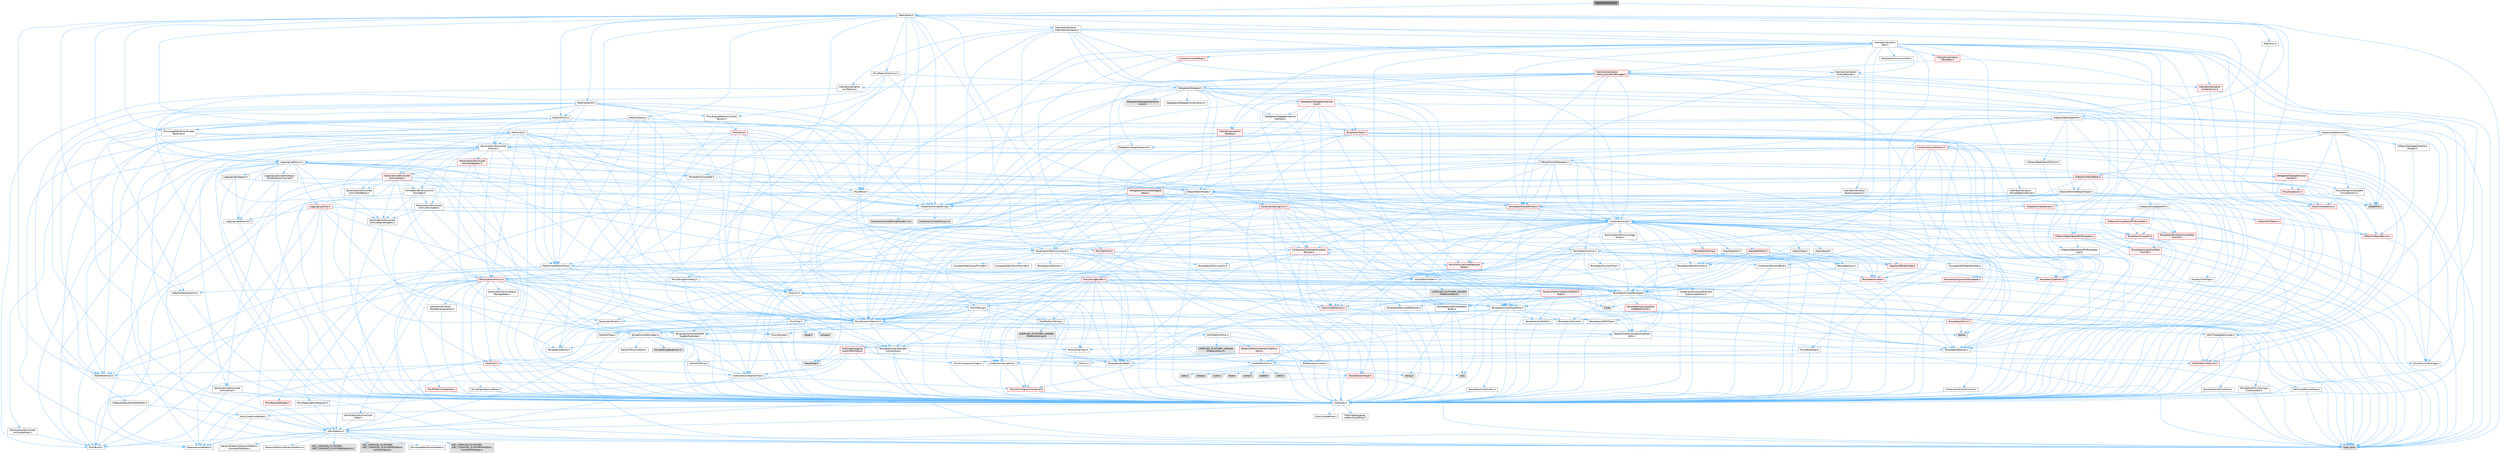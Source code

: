 digraph "ObjectPositioning.h"
{
 // INTERACTIVE_SVG=YES
 // LATEX_PDF_SIZE
  bgcolor="transparent";
  edge [fontname=Helvetica,fontsize=10,labelfontname=Helvetica,labelfontsize=10];
  node [fontname=Helvetica,fontsize=10,shape=box,height=0.2,width=0.4];
  Node1 [id="Node000001",label="ObjectPositioning.h",height=0.2,width=0.4,color="gray40", fillcolor="grey60", style="filled", fontcolor="black",tooltip=" "];
  Node1 -> Node2 [id="edge1_Node000001_Node000002",color="steelblue1",style="solid",tooltip=" "];
  Node2 [id="Node000002",label="Math/Vector.h",height=0.2,width=0.4,color="grey40", fillcolor="white", style="filled",URL="$d6/dbe/Vector_8h.html",tooltip=" "];
  Node2 -> Node3 [id="edge2_Node000002_Node000003",color="steelblue1",style="solid",tooltip=" "];
  Node3 [id="Node000003",label="CoreTypes.h",height=0.2,width=0.4,color="grey40", fillcolor="white", style="filled",URL="$dc/dec/CoreTypes_8h.html",tooltip=" "];
  Node3 -> Node4 [id="edge3_Node000003_Node000004",color="steelblue1",style="solid",tooltip=" "];
  Node4 [id="Node000004",label="HAL/Platform.h",height=0.2,width=0.4,color="grey40", fillcolor="white", style="filled",URL="$d9/dd0/Platform_8h.html",tooltip=" "];
  Node4 -> Node5 [id="edge4_Node000004_Node000005",color="steelblue1",style="solid",tooltip=" "];
  Node5 [id="Node000005",label="Misc/Build.h",height=0.2,width=0.4,color="grey40", fillcolor="white", style="filled",URL="$d3/dbb/Build_8h.html",tooltip=" "];
  Node4 -> Node6 [id="edge5_Node000004_Node000006",color="steelblue1",style="solid",tooltip=" "];
  Node6 [id="Node000006",label="Misc/LargeWorldCoordinates.h",height=0.2,width=0.4,color="grey40", fillcolor="white", style="filled",URL="$d2/dcb/LargeWorldCoordinates_8h.html",tooltip=" "];
  Node4 -> Node7 [id="edge6_Node000004_Node000007",color="steelblue1",style="solid",tooltip=" "];
  Node7 [id="Node000007",label="type_traits",height=0.2,width=0.4,color="grey60", fillcolor="#E0E0E0", style="filled",tooltip=" "];
  Node4 -> Node8 [id="edge7_Node000004_Node000008",color="steelblue1",style="solid",tooltip=" "];
  Node8 [id="Node000008",label="PreprocessorHelpers.h",height=0.2,width=0.4,color="grey40", fillcolor="white", style="filled",URL="$db/ddb/PreprocessorHelpers_8h.html",tooltip=" "];
  Node4 -> Node9 [id="edge8_Node000004_Node000009",color="steelblue1",style="solid",tooltip=" "];
  Node9 [id="Node000009",label="UBT_COMPILED_PLATFORM\l/UBT_COMPILED_PLATFORMPlatform\lCompilerPreSetup.h",height=0.2,width=0.4,color="grey60", fillcolor="#E0E0E0", style="filled",tooltip=" "];
  Node4 -> Node10 [id="edge9_Node000004_Node000010",color="steelblue1",style="solid",tooltip=" "];
  Node10 [id="Node000010",label="GenericPlatform/GenericPlatform\lCompilerPreSetup.h",height=0.2,width=0.4,color="grey40", fillcolor="white", style="filled",URL="$d9/dc8/GenericPlatformCompilerPreSetup_8h.html",tooltip=" "];
  Node4 -> Node11 [id="edge10_Node000004_Node000011",color="steelblue1",style="solid",tooltip=" "];
  Node11 [id="Node000011",label="GenericPlatform/GenericPlatform.h",height=0.2,width=0.4,color="grey40", fillcolor="white", style="filled",URL="$d6/d84/GenericPlatform_8h.html",tooltip=" "];
  Node4 -> Node12 [id="edge11_Node000004_Node000012",color="steelblue1",style="solid",tooltip=" "];
  Node12 [id="Node000012",label="UBT_COMPILED_PLATFORM\l/UBT_COMPILED_PLATFORMPlatform.h",height=0.2,width=0.4,color="grey60", fillcolor="#E0E0E0", style="filled",tooltip=" "];
  Node4 -> Node13 [id="edge12_Node000004_Node000013",color="steelblue1",style="solid",tooltip=" "];
  Node13 [id="Node000013",label="UBT_COMPILED_PLATFORM\l/UBT_COMPILED_PLATFORMPlatform\lCompilerSetup.h",height=0.2,width=0.4,color="grey60", fillcolor="#E0E0E0", style="filled",tooltip=" "];
  Node3 -> Node14 [id="edge13_Node000003_Node000014",color="steelblue1",style="solid",tooltip=" "];
  Node14 [id="Node000014",label="ProfilingDebugging\l/UMemoryDefines.h",height=0.2,width=0.4,color="grey40", fillcolor="white", style="filled",URL="$d2/da2/UMemoryDefines_8h.html",tooltip=" "];
  Node3 -> Node15 [id="edge14_Node000003_Node000015",color="steelblue1",style="solid",tooltip=" "];
  Node15 [id="Node000015",label="Misc/CoreMiscDefines.h",height=0.2,width=0.4,color="grey40", fillcolor="white", style="filled",URL="$da/d38/CoreMiscDefines_8h.html",tooltip=" "];
  Node15 -> Node4 [id="edge15_Node000015_Node000004",color="steelblue1",style="solid",tooltip=" "];
  Node15 -> Node8 [id="edge16_Node000015_Node000008",color="steelblue1",style="solid",tooltip=" "];
  Node3 -> Node16 [id="edge17_Node000003_Node000016",color="steelblue1",style="solid",tooltip=" "];
  Node16 [id="Node000016",label="Misc/CoreDefines.h",height=0.2,width=0.4,color="grey40", fillcolor="white", style="filled",URL="$d3/dd2/CoreDefines_8h.html",tooltip=" "];
  Node2 -> Node17 [id="edge18_Node000002_Node000017",color="steelblue1",style="solid",tooltip=" "];
  Node17 [id="Node000017",label="Misc/AssertionMacros.h",height=0.2,width=0.4,color="grey40", fillcolor="white", style="filled",URL="$d0/dfa/AssertionMacros_8h.html",tooltip=" "];
  Node17 -> Node3 [id="edge19_Node000017_Node000003",color="steelblue1",style="solid",tooltip=" "];
  Node17 -> Node4 [id="edge20_Node000017_Node000004",color="steelblue1",style="solid",tooltip=" "];
  Node17 -> Node18 [id="edge21_Node000017_Node000018",color="steelblue1",style="solid",tooltip=" "];
  Node18 [id="Node000018",label="HAL/PlatformMisc.h",height=0.2,width=0.4,color="grey40", fillcolor="white", style="filled",URL="$d0/df5/PlatformMisc_8h.html",tooltip=" "];
  Node18 -> Node3 [id="edge22_Node000018_Node000003",color="steelblue1",style="solid",tooltip=" "];
  Node18 -> Node19 [id="edge23_Node000018_Node000019",color="steelblue1",style="solid",tooltip=" "];
  Node19 [id="Node000019",label="GenericPlatform/GenericPlatform\lMisc.h",height=0.2,width=0.4,color="red", fillcolor="#FFF0F0", style="filled",URL="$db/d9a/GenericPlatformMisc_8h.html",tooltip=" "];
  Node19 -> Node20 [id="edge24_Node000019_Node000020",color="steelblue1",style="solid",tooltip=" "];
  Node20 [id="Node000020",label="Containers/StringFwd.h",height=0.2,width=0.4,color="grey40", fillcolor="white", style="filled",URL="$df/d37/StringFwd_8h.html",tooltip=" "];
  Node20 -> Node3 [id="edge25_Node000020_Node000003",color="steelblue1",style="solid",tooltip=" "];
  Node20 -> Node21 [id="edge26_Node000020_Node000021",color="steelblue1",style="solid",tooltip=" "];
  Node21 [id="Node000021",label="Traits/ElementType.h",height=0.2,width=0.4,color="red", fillcolor="#FFF0F0", style="filled",URL="$d5/d4f/ElementType_8h.html",tooltip=" "];
  Node21 -> Node4 [id="edge27_Node000021_Node000004",color="steelblue1",style="solid",tooltip=" "];
  Node21 -> Node7 [id="edge28_Node000021_Node000007",color="steelblue1",style="solid",tooltip=" "];
  Node20 -> Node23 [id="edge29_Node000020_Node000023",color="steelblue1",style="solid",tooltip=" "];
  Node23 [id="Node000023",label="Traits/IsContiguousContainer.h",height=0.2,width=0.4,color="red", fillcolor="#FFF0F0", style="filled",URL="$d5/d3c/IsContiguousContainer_8h.html",tooltip=" "];
  Node23 -> Node3 [id="edge30_Node000023_Node000003",color="steelblue1",style="solid",tooltip=" "];
  Node19 -> Node25 [id="edge31_Node000019_Node000025",color="steelblue1",style="solid",tooltip=" "];
  Node25 [id="Node000025",label="CoreFwd.h",height=0.2,width=0.4,color="red", fillcolor="#FFF0F0", style="filled",URL="$d1/d1e/CoreFwd_8h.html",tooltip=" "];
  Node25 -> Node3 [id="edge32_Node000025_Node000003",color="steelblue1",style="solid",tooltip=" "];
  Node25 -> Node26 [id="edge33_Node000025_Node000026",color="steelblue1",style="solid",tooltip=" "];
  Node26 [id="Node000026",label="Containers/ContainersFwd.h",height=0.2,width=0.4,color="grey40", fillcolor="white", style="filled",URL="$d4/d0a/ContainersFwd_8h.html",tooltip=" "];
  Node26 -> Node4 [id="edge34_Node000026_Node000004",color="steelblue1",style="solid",tooltip=" "];
  Node26 -> Node3 [id="edge35_Node000026_Node000003",color="steelblue1",style="solid",tooltip=" "];
  Node26 -> Node23 [id="edge36_Node000026_Node000023",color="steelblue1",style="solid",tooltip=" "];
  Node25 -> Node27 [id="edge37_Node000025_Node000027",color="steelblue1",style="solid",tooltip=" "];
  Node27 [id="Node000027",label="Math/MathFwd.h",height=0.2,width=0.4,color="grey40", fillcolor="white", style="filled",URL="$d2/d10/MathFwd_8h.html",tooltip=" "];
  Node27 -> Node4 [id="edge38_Node000027_Node000004",color="steelblue1",style="solid",tooltip=" "];
  Node19 -> Node3 [id="edge39_Node000019_Node000003",color="steelblue1",style="solid",tooltip=" "];
  Node19 -> Node30 [id="edge40_Node000019_Node000030",color="steelblue1",style="solid",tooltip=" "];
  Node30 [id="Node000030",label="HAL/PlatformCrt.h",height=0.2,width=0.4,color="grey40", fillcolor="white", style="filled",URL="$d8/d75/PlatformCrt_8h.html",tooltip=" "];
  Node30 -> Node31 [id="edge41_Node000030_Node000031",color="steelblue1",style="solid",tooltip=" "];
  Node31 [id="Node000031",label="new",height=0.2,width=0.4,color="grey60", fillcolor="#E0E0E0", style="filled",tooltip=" "];
  Node30 -> Node32 [id="edge42_Node000030_Node000032",color="steelblue1",style="solid",tooltip=" "];
  Node32 [id="Node000032",label="wchar.h",height=0.2,width=0.4,color="grey60", fillcolor="#E0E0E0", style="filled",tooltip=" "];
  Node30 -> Node33 [id="edge43_Node000030_Node000033",color="steelblue1",style="solid",tooltip=" "];
  Node33 [id="Node000033",label="stddef.h",height=0.2,width=0.4,color="grey60", fillcolor="#E0E0E0", style="filled",tooltip=" "];
  Node30 -> Node34 [id="edge44_Node000030_Node000034",color="steelblue1",style="solid",tooltip=" "];
  Node34 [id="Node000034",label="stdlib.h",height=0.2,width=0.4,color="grey60", fillcolor="#E0E0E0", style="filled",tooltip=" "];
  Node30 -> Node35 [id="edge45_Node000030_Node000035",color="steelblue1",style="solid",tooltip=" "];
  Node35 [id="Node000035",label="stdio.h",height=0.2,width=0.4,color="grey60", fillcolor="#E0E0E0", style="filled",tooltip=" "];
  Node30 -> Node36 [id="edge46_Node000030_Node000036",color="steelblue1",style="solid",tooltip=" "];
  Node36 [id="Node000036",label="stdarg.h",height=0.2,width=0.4,color="grey60", fillcolor="#E0E0E0", style="filled",tooltip=" "];
  Node30 -> Node37 [id="edge47_Node000030_Node000037",color="steelblue1",style="solid",tooltip=" "];
  Node37 [id="Node000037",label="math.h",height=0.2,width=0.4,color="grey60", fillcolor="#E0E0E0", style="filled",tooltip=" "];
  Node30 -> Node38 [id="edge48_Node000030_Node000038",color="steelblue1",style="solid",tooltip=" "];
  Node38 [id="Node000038",label="float.h",height=0.2,width=0.4,color="grey60", fillcolor="#E0E0E0", style="filled",tooltip=" "];
  Node30 -> Node39 [id="edge49_Node000030_Node000039",color="steelblue1",style="solid",tooltip=" "];
  Node39 [id="Node000039",label="string.h",height=0.2,width=0.4,color="grey60", fillcolor="#E0E0E0", style="filled",tooltip=" "];
  Node19 -> Node40 [id="edge50_Node000019_Node000040",color="steelblue1",style="solid",tooltip=" "];
  Node40 [id="Node000040",label="Math/NumericLimits.h",height=0.2,width=0.4,color="grey40", fillcolor="white", style="filled",URL="$df/d1b/NumericLimits_8h.html",tooltip=" "];
  Node40 -> Node3 [id="edge51_Node000040_Node000003",color="steelblue1",style="solid",tooltip=" "];
  Node19 -> Node41 [id="edge52_Node000019_Node000041",color="steelblue1",style="solid",tooltip=" "];
  Node41 [id="Node000041",label="Misc/CompressionFlags.h",height=0.2,width=0.4,color="grey40", fillcolor="white", style="filled",URL="$d9/d76/CompressionFlags_8h.html",tooltip=" "];
  Node19 -> Node42 [id="edge53_Node000019_Node000042",color="steelblue1",style="solid",tooltip=" "];
  Node42 [id="Node000042",label="Misc/EnumClassFlags.h",height=0.2,width=0.4,color="grey40", fillcolor="white", style="filled",URL="$d8/de7/EnumClassFlags_8h.html",tooltip=" "];
  Node18 -> Node45 [id="edge54_Node000018_Node000045",color="steelblue1",style="solid",tooltip=" "];
  Node45 [id="Node000045",label="COMPILED_PLATFORM_HEADER\l(PlatformMisc.h)",height=0.2,width=0.4,color="grey60", fillcolor="#E0E0E0", style="filled",tooltip=" "];
  Node18 -> Node46 [id="edge55_Node000018_Node000046",color="steelblue1",style="solid",tooltip=" "];
  Node46 [id="Node000046",label="ProfilingDebugging\l/CpuProfilerTrace.h",height=0.2,width=0.4,color="red", fillcolor="#FFF0F0", style="filled",URL="$da/dcb/CpuProfilerTrace_8h.html",tooltip=" "];
  Node46 -> Node3 [id="edge56_Node000046_Node000003",color="steelblue1",style="solid",tooltip=" "];
  Node46 -> Node26 [id="edge57_Node000046_Node000026",color="steelblue1",style="solid",tooltip=" "];
  Node46 -> Node47 [id="edge58_Node000046_Node000047",color="steelblue1",style="solid",tooltip=" "];
  Node47 [id="Node000047",label="HAL/PlatformAtomics.h",height=0.2,width=0.4,color="red", fillcolor="#FFF0F0", style="filled",URL="$d3/d36/PlatformAtomics_8h.html",tooltip=" "];
  Node47 -> Node3 [id="edge59_Node000047_Node000003",color="steelblue1",style="solid",tooltip=" "];
  Node46 -> Node8 [id="edge60_Node000046_Node000008",color="steelblue1",style="solid",tooltip=" "];
  Node46 -> Node5 [id="edge61_Node000046_Node000005",color="steelblue1",style="solid",tooltip=" "];
  Node46 -> Node53 [id="edge62_Node000046_Node000053",color="steelblue1",style="solid",tooltip=" "];
  Node53 [id="Node000053",label="Trace/Trace.h",height=0.2,width=0.4,color="grey60", fillcolor="#E0E0E0", style="filled",tooltip=" "];
  Node17 -> Node8 [id="edge63_Node000017_Node000008",color="steelblue1",style="solid",tooltip=" "];
  Node17 -> Node54 [id="edge64_Node000017_Node000054",color="steelblue1",style="solid",tooltip=" "];
  Node54 [id="Node000054",label="Templates/EnableIf.h",height=0.2,width=0.4,color="grey40", fillcolor="white", style="filled",URL="$d7/d60/EnableIf_8h.html",tooltip=" "];
  Node54 -> Node3 [id="edge65_Node000054_Node000003",color="steelblue1",style="solid",tooltip=" "];
  Node17 -> Node55 [id="edge66_Node000017_Node000055",color="steelblue1",style="solid",tooltip=" "];
  Node55 [id="Node000055",label="Templates/IsArrayOrRefOf\lTypeByPredicate.h",height=0.2,width=0.4,color="grey40", fillcolor="white", style="filled",URL="$d6/da1/IsArrayOrRefOfTypeByPredicate_8h.html",tooltip=" "];
  Node55 -> Node3 [id="edge67_Node000055_Node000003",color="steelblue1",style="solid",tooltip=" "];
  Node17 -> Node56 [id="edge68_Node000017_Node000056",color="steelblue1",style="solid",tooltip=" "];
  Node56 [id="Node000056",label="Templates/IsValidVariadic\lFunctionArg.h",height=0.2,width=0.4,color="grey40", fillcolor="white", style="filled",URL="$d0/dc8/IsValidVariadicFunctionArg_8h.html",tooltip=" "];
  Node56 -> Node3 [id="edge69_Node000056_Node000003",color="steelblue1",style="solid",tooltip=" "];
  Node56 -> Node57 [id="edge70_Node000056_Node000057",color="steelblue1",style="solid",tooltip=" "];
  Node57 [id="Node000057",label="IsEnum.h",height=0.2,width=0.4,color="grey40", fillcolor="white", style="filled",URL="$d4/de5/IsEnum_8h.html",tooltip=" "];
  Node56 -> Node7 [id="edge71_Node000056_Node000007",color="steelblue1",style="solid",tooltip=" "];
  Node17 -> Node58 [id="edge72_Node000017_Node000058",color="steelblue1",style="solid",tooltip=" "];
  Node58 [id="Node000058",label="Traits/IsCharEncodingCompatible\lWith.h",height=0.2,width=0.4,color="grey40", fillcolor="white", style="filled",URL="$df/dd1/IsCharEncodingCompatibleWith_8h.html",tooltip=" "];
  Node58 -> Node7 [id="edge73_Node000058_Node000007",color="steelblue1",style="solid",tooltip=" "];
  Node58 -> Node59 [id="edge74_Node000058_Node000059",color="steelblue1",style="solid",tooltip=" "];
  Node59 [id="Node000059",label="Traits/IsCharType.h",height=0.2,width=0.4,color="grey40", fillcolor="white", style="filled",URL="$db/d51/IsCharType_8h.html",tooltip=" "];
  Node59 -> Node3 [id="edge75_Node000059_Node000003",color="steelblue1",style="solid",tooltip=" "];
  Node17 -> Node60 [id="edge76_Node000017_Node000060",color="steelblue1",style="solid",tooltip=" "];
  Node60 [id="Node000060",label="Misc/VarArgs.h",height=0.2,width=0.4,color="grey40", fillcolor="white", style="filled",URL="$d5/d6f/VarArgs_8h.html",tooltip=" "];
  Node60 -> Node3 [id="edge77_Node000060_Node000003",color="steelblue1",style="solid",tooltip=" "];
  Node17 -> Node61 [id="edge78_Node000017_Node000061",color="steelblue1",style="solid",tooltip=" "];
  Node61 [id="Node000061",label="String/FormatStringSan.h",height=0.2,width=0.4,color="grey40", fillcolor="white", style="filled",URL="$d3/d8b/FormatStringSan_8h.html",tooltip=" "];
  Node61 -> Node7 [id="edge79_Node000061_Node000007",color="steelblue1",style="solid",tooltip=" "];
  Node61 -> Node3 [id="edge80_Node000061_Node000003",color="steelblue1",style="solid",tooltip=" "];
  Node61 -> Node62 [id="edge81_Node000061_Node000062",color="steelblue1",style="solid",tooltip=" "];
  Node62 [id="Node000062",label="Templates/Requires.h",height=0.2,width=0.4,color="grey40", fillcolor="white", style="filled",URL="$dc/d96/Requires_8h.html",tooltip=" "];
  Node62 -> Node54 [id="edge82_Node000062_Node000054",color="steelblue1",style="solid",tooltip=" "];
  Node62 -> Node7 [id="edge83_Node000062_Node000007",color="steelblue1",style="solid",tooltip=" "];
  Node61 -> Node63 [id="edge84_Node000061_Node000063",color="steelblue1",style="solid",tooltip=" "];
  Node63 [id="Node000063",label="Templates/Identity.h",height=0.2,width=0.4,color="grey40", fillcolor="white", style="filled",URL="$d0/dd5/Identity_8h.html",tooltip=" "];
  Node61 -> Node56 [id="edge85_Node000061_Node000056",color="steelblue1",style="solid",tooltip=" "];
  Node61 -> Node59 [id="edge86_Node000061_Node000059",color="steelblue1",style="solid",tooltip=" "];
  Node61 -> Node64 [id="edge87_Node000061_Node000064",color="steelblue1",style="solid",tooltip=" "];
  Node64 [id="Node000064",label="Traits/IsTEnumAsByte.h",height=0.2,width=0.4,color="grey40", fillcolor="white", style="filled",URL="$d1/de6/IsTEnumAsByte_8h.html",tooltip=" "];
  Node61 -> Node65 [id="edge88_Node000061_Node000065",color="steelblue1",style="solid",tooltip=" "];
  Node65 [id="Node000065",label="Traits/IsTString.h",height=0.2,width=0.4,color="grey40", fillcolor="white", style="filled",URL="$d0/df8/IsTString_8h.html",tooltip=" "];
  Node65 -> Node26 [id="edge89_Node000065_Node000026",color="steelblue1",style="solid",tooltip=" "];
  Node61 -> Node26 [id="edge90_Node000061_Node000026",color="steelblue1",style="solid",tooltip=" "];
  Node61 -> Node66 [id="edge91_Node000061_Node000066",color="steelblue1",style="solid",tooltip=" "];
  Node66 [id="Node000066",label="FormatStringSanErrors.inl",height=0.2,width=0.4,color="grey60", fillcolor="#E0E0E0", style="filled",tooltip=" "];
  Node17 -> Node67 [id="edge92_Node000017_Node000067",color="steelblue1",style="solid",tooltip=" "];
  Node67 [id="Node000067",label="atomic",height=0.2,width=0.4,color="grey60", fillcolor="#E0E0E0", style="filled",tooltip=" "];
  Node2 -> Node27 [id="edge93_Node000002_Node000027",color="steelblue1",style="solid",tooltip=" "];
  Node2 -> Node40 [id="edge94_Node000002_Node000040",color="steelblue1",style="solid",tooltip=" "];
  Node2 -> Node68 [id="edge95_Node000002_Node000068",color="steelblue1",style="solid",tooltip=" "];
  Node68 [id="Node000068",label="Misc/Crc.h",height=0.2,width=0.4,color="grey40", fillcolor="white", style="filled",URL="$d4/dd2/Crc_8h.html",tooltip=" "];
  Node68 -> Node3 [id="edge96_Node000068_Node000003",color="steelblue1",style="solid",tooltip=" "];
  Node68 -> Node69 [id="edge97_Node000068_Node000069",color="steelblue1",style="solid",tooltip=" "];
  Node69 [id="Node000069",label="HAL/PlatformString.h",height=0.2,width=0.4,color="grey40", fillcolor="white", style="filled",URL="$db/db5/PlatformString_8h.html",tooltip=" "];
  Node69 -> Node3 [id="edge98_Node000069_Node000003",color="steelblue1",style="solid",tooltip=" "];
  Node69 -> Node70 [id="edge99_Node000069_Node000070",color="steelblue1",style="solid",tooltip=" "];
  Node70 [id="Node000070",label="COMPILED_PLATFORM_HEADER\l(PlatformString.h)",height=0.2,width=0.4,color="grey60", fillcolor="#E0E0E0", style="filled",tooltip=" "];
  Node68 -> Node17 [id="edge100_Node000068_Node000017",color="steelblue1",style="solid",tooltip=" "];
  Node68 -> Node71 [id="edge101_Node000068_Node000071",color="steelblue1",style="solid",tooltip=" "];
  Node71 [id="Node000071",label="Misc/CString.h",height=0.2,width=0.4,color="grey40", fillcolor="white", style="filled",URL="$d2/d49/CString_8h.html",tooltip=" "];
  Node71 -> Node3 [id="edge102_Node000071_Node000003",color="steelblue1",style="solid",tooltip=" "];
  Node71 -> Node30 [id="edge103_Node000071_Node000030",color="steelblue1",style="solid",tooltip=" "];
  Node71 -> Node69 [id="edge104_Node000071_Node000069",color="steelblue1",style="solid",tooltip=" "];
  Node71 -> Node17 [id="edge105_Node000071_Node000017",color="steelblue1",style="solid",tooltip=" "];
  Node71 -> Node72 [id="edge106_Node000071_Node000072",color="steelblue1",style="solid",tooltip=" "];
  Node72 [id="Node000072",label="Misc/Char.h",height=0.2,width=0.4,color="grey40", fillcolor="white", style="filled",URL="$d0/d58/Char_8h.html",tooltip=" "];
  Node72 -> Node3 [id="edge107_Node000072_Node000003",color="steelblue1",style="solid",tooltip=" "];
  Node72 -> Node73 [id="edge108_Node000072_Node000073",color="steelblue1",style="solid",tooltip=" "];
  Node73 [id="Node000073",label="Traits/IntType.h",height=0.2,width=0.4,color="grey40", fillcolor="white", style="filled",URL="$d7/deb/IntType_8h.html",tooltip=" "];
  Node73 -> Node4 [id="edge109_Node000073_Node000004",color="steelblue1",style="solid",tooltip=" "];
  Node72 -> Node74 [id="edge110_Node000072_Node000074",color="steelblue1",style="solid",tooltip=" "];
  Node74 [id="Node000074",label="ctype.h",height=0.2,width=0.4,color="grey60", fillcolor="#E0E0E0", style="filled",tooltip=" "];
  Node72 -> Node75 [id="edge111_Node000072_Node000075",color="steelblue1",style="solid",tooltip=" "];
  Node75 [id="Node000075",label="wctype.h",height=0.2,width=0.4,color="grey60", fillcolor="#E0E0E0", style="filled",tooltip=" "];
  Node72 -> Node7 [id="edge112_Node000072_Node000007",color="steelblue1",style="solid",tooltip=" "];
  Node71 -> Node60 [id="edge113_Node000071_Node000060",color="steelblue1",style="solid",tooltip=" "];
  Node71 -> Node55 [id="edge114_Node000071_Node000055",color="steelblue1",style="solid",tooltip=" "];
  Node71 -> Node56 [id="edge115_Node000071_Node000056",color="steelblue1",style="solid",tooltip=" "];
  Node71 -> Node58 [id="edge116_Node000071_Node000058",color="steelblue1",style="solid",tooltip=" "];
  Node68 -> Node72 [id="edge117_Node000068_Node000072",color="steelblue1",style="solid",tooltip=" "];
  Node68 -> Node76 [id="edge118_Node000068_Node000076",color="steelblue1",style="solid",tooltip=" "];
  Node76 [id="Node000076",label="Templates/UnrealTypeTraits.h",height=0.2,width=0.4,color="grey40", fillcolor="white", style="filled",URL="$d2/d2d/UnrealTypeTraits_8h.html",tooltip=" "];
  Node76 -> Node3 [id="edge119_Node000076_Node000003",color="steelblue1",style="solid",tooltip=" "];
  Node76 -> Node77 [id="edge120_Node000076_Node000077",color="steelblue1",style="solid",tooltip=" "];
  Node77 [id="Node000077",label="Templates/IsPointer.h",height=0.2,width=0.4,color="grey40", fillcolor="white", style="filled",URL="$d7/d05/IsPointer_8h.html",tooltip=" "];
  Node77 -> Node3 [id="edge121_Node000077_Node000003",color="steelblue1",style="solid",tooltip=" "];
  Node76 -> Node17 [id="edge122_Node000076_Node000017",color="steelblue1",style="solid",tooltip=" "];
  Node76 -> Node78 [id="edge123_Node000076_Node000078",color="steelblue1",style="solid",tooltip=" "];
  Node78 [id="Node000078",label="Templates/AndOrNot.h",height=0.2,width=0.4,color="grey40", fillcolor="white", style="filled",URL="$db/d0a/AndOrNot_8h.html",tooltip=" "];
  Node78 -> Node3 [id="edge124_Node000078_Node000003",color="steelblue1",style="solid",tooltip=" "];
  Node76 -> Node54 [id="edge125_Node000076_Node000054",color="steelblue1",style="solid",tooltip=" "];
  Node76 -> Node79 [id="edge126_Node000076_Node000079",color="steelblue1",style="solid",tooltip=" "];
  Node79 [id="Node000079",label="Templates/IsArithmetic.h",height=0.2,width=0.4,color="grey40", fillcolor="white", style="filled",URL="$d2/d5d/IsArithmetic_8h.html",tooltip=" "];
  Node79 -> Node3 [id="edge127_Node000079_Node000003",color="steelblue1",style="solid",tooltip=" "];
  Node76 -> Node57 [id="edge128_Node000076_Node000057",color="steelblue1",style="solid",tooltip=" "];
  Node76 -> Node80 [id="edge129_Node000076_Node000080",color="steelblue1",style="solid",tooltip=" "];
  Node80 [id="Node000080",label="Templates/Models.h",height=0.2,width=0.4,color="grey40", fillcolor="white", style="filled",URL="$d3/d0c/Models_8h.html",tooltip=" "];
  Node80 -> Node63 [id="edge130_Node000080_Node000063",color="steelblue1",style="solid",tooltip=" "];
  Node76 -> Node81 [id="edge131_Node000076_Node000081",color="steelblue1",style="solid",tooltip=" "];
  Node81 [id="Node000081",label="Templates/IsPODType.h",height=0.2,width=0.4,color="grey40", fillcolor="white", style="filled",URL="$d7/db1/IsPODType_8h.html",tooltip=" "];
  Node81 -> Node3 [id="edge132_Node000081_Node000003",color="steelblue1",style="solid",tooltip=" "];
  Node76 -> Node82 [id="edge133_Node000076_Node000082",color="steelblue1",style="solid",tooltip=" "];
  Node82 [id="Node000082",label="Templates/IsUECoreType.h",height=0.2,width=0.4,color="grey40", fillcolor="white", style="filled",URL="$d1/db8/IsUECoreType_8h.html",tooltip=" "];
  Node82 -> Node3 [id="edge134_Node000082_Node000003",color="steelblue1",style="solid",tooltip=" "];
  Node82 -> Node7 [id="edge135_Node000082_Node000007",color="steelblue1",style="solid",tooltip=" "];
  Node76 -> Node83 [id="edge136_Node000076_Node000083",color="steelblue1",style="solid",tooltip=" "];
  Node83 [id="Node000083",label="Templates/IsTriviallyCopy\lConstructible.h",height=0.2,width=0.4,color="grey40", fillcolor="white", style="filled",URL="$d3/d78/IsTriviallyCopyConstructible_8h.html",tooltip=" "];
  Node83 -> Node3 [id="edge137_Node000083_Node000003",color="steelblue1",style="solid",tooltip=" "];
  Node83 -> Node7 [id="edge138_Node000083_Node000007",color="steelblue1",style="solid",tooltip=" "];
  Node68 -> Node59 [id="edge139_Node000068_Node000059",color="steelblue1",style="solid",tooltip=" "];
  Node2 -> Node84 [id="edge140_Node000002_Node000084",color="steelblue1",style="solid",tooltip=" "];
  Node84 [id="Node000084",label="Math/UnrealMathUtility.h",height=0.2,width=0.4,color="grey40", fillcolor="white", style="filled",URL="$db/db8/UnrealMathUtility_8h.html",tooltip=" "];
  Node84 -> Node3 [id="edge141_Node000084_Node000003",color="steelblue1",style="solid",tooltip=" "];
  Node84 -> Node17 [id="edge142_Node000084_Node000017",color="steelblue1",style="solid",tooltip=" "];
  Node84 -> Node85 [id="edge143_Node000084_Node000085",color="steelblue1",style="solid",tooltip=" "];
  Node85 [id="Node000085",label="HAL/PlatformMath.h",height=0.2,width=0.4,color="grey40", fillcolor="white", style="filled",URL="$dc/d53/PlatformMath_8h.html",tooltip=" "];
  Node85 -> Node3 [id="edge144_Node000085_Node000003",color="steelblue1",style="solid",tooltip=" "];
  Node85 -> Node86 [id="edge145_Node000085_Node000086",color="steelblue1",style="solid",tooltip=" "];
  Node86 [id="Node000086",label="GenericPlatform/GenericPlatform\lMath.h",height=0.2,width=0.4,color="red", fillcolor="#FFF0F0", style="filled",URL="$d5/d79/GenericPlatformMath_8h.html",tooltip=" "];
  Node86 -> Node3 [id="edge146_Node000086_Node000003",color="steelblue1",style="solid",tooltip=" "];
  Node86 -> Node26 [id="edge147_Node000086_Node000026",color="steelblue1",style="solid",tooltip=" "];
  Node86 -> Node30 [id="edge148_Node000086_Node000030",color="steelblue1",style="solid",tooltip=" "];
  Node86 -> Node78 [id="edge149_Node000086_Node000078",color="steelblue1",style="solid",tooltip=" "];
  Node86 -> Node76 [id="edge150_Node000086_Node000076",color="steelblue1",style="solid",tooltip=" "];
  Node86 -> Node62 [id="edge151_Node000086_Node000062",color="steelblue1",style="solid",tooltip=" "];
  Node86 -> Node93 [id="edge152_Node000086_Node000093",color="steelblue1",style="solid",tooltip=" "];
  Node93 [id="Node000093",label="Templates/TypeCompatible\lBytes.h",height=0.2,width=0.4,color="grey40", fillcolor="white", style="filled",URL="$df/d0a/TypeCompatibleBytes_8h.html",tooltip=" "];
  Node93 -> Node3 [id="edge153_Node000093_Node000003",color="steelblue1",style="solid",tooltip=" "];
  Node93 -> Node39 [id="edge154_Node000093_Node000039",color="steelblue1",style="solid",tooltip=" "];
  Node93 -> Node31 [id="edge155_Node000093_Node000031",color="steelblue1",style="solid",tooltip=" "];
  Node93 -> Node7 [id="edge156_Node000093_Node000007",color="steelblue1",style="solid",tooltip=" "];
  Node86 -> Node94 [id="edge157_Node000086_Node000094",color="steelblue1",style="solid",tooltip=" "];
  Node94 [id="Node000094",label="limits",height=0.2,width=0.4,color="grey60", fillcolor="#E0E0E0", style="filled",tooltip=" "];
  Node86 -> Node7 [id="edge158_Node000086_Node000007",color="steelblue1",style="solid",tooltip=" "];
  Node85 -> Node95 [id="edge159_Node000085_Node000095",color="steelblue1",style="solid",tooltip=" "];
  Node95 [id="Node000095",label="COMPILED_PLATFORM_HEADER\l(PlatformMath.h)",height=0.2,width=0.4,color="grey60", fillcolor="#E0E0E0", style="filled",tooltip=" "];
  Node84 -> Node27 [id="edge160_Node000084_Node000027",color="steelblue1",style="solid",tooltip=" "];
  Node84 -> Node63 [id="edge161_Node000084_Node000063",color="steelblue1",style="solid",tooltip=" "];
  Node84 -> Node62 [id="edge162_Node000084_Node000062",color="steelblue1",style="solid",tooltip=" "];
  Node2 -> Node96 [id="edge163_Node000002_Node000096",color="steelblue1",style="solid",tooltip=" "];
  Node96 [id="Node000096",label="Containers/UnrealString.h",height=0.2,width=0.4,color="grey40", fillcolor="white", style="filled",URL="$d5/dba/UnrealString_8h.html",tooltip=" "];
  Node96 -> Node97 [id="edge164_Node000096_Node000097",color="steelblue1",style="solid",tooltip=" "];
  Node97 [id="Node000097",label="Containers/UnrealStringIncludes.h.inl",height=0.2,width=0.4,color="grey60", fillcolor="#E0E0E0", style="filled",tooltip=" "];
  Node96 -> Node98 [id="edge165_Node000096_Node000098",color="steelblue1",style="solid",tooltip=" "];
  Node98 [id="Node000098",label="Containers/UnrealString.h.inl",height=0.2,width=0.4,color="grey60", fillcolor="#E0E0E0", style="filled",tooltip=" "];
  Node96 -> Node99 [id="edge166_Node000096_Node000099",color="steelblue1",style="solid",tooltip=" "];
  Node99 [id="Node000099",label="Misc/StringFormatArg.h",height=0.2,width=0.4,color="grey40", fillcolor="white", style="filled",URL="$d2/d16/StringFormatArg_8h.html",tooltip=" "];
  Node99 -> Node26 [id="edge167_Node000099_Node000026",color="steelblue1",style="solid",tooltip=" "];
  Node2 -> Node100 [id="edge168_Node000002_Node000100",color="steelblue1",style="solid",tooltip=" "];
  Node100 [id="Node000100",label="Misc/Parse.h",height=0.2,width=0.4,color="grey40", fillcolor="white", style="filled",URL="$dc/d71/Parse_8h.html",tooltip=" "];
  Node100 -> Node20 [id="edge169_Node000100_Node000020",color="steelblue1",style="solid",tooltip=" "];
  Node100 -> Node96 [id="edge170_Node000100_Node000096",color="steelblue1",style="solid",tooltip=" "];
  Node100 -> Node3 [id="edge171_Node000100_Node000003",color="steelblue1",style="solid",tooltip=" "];
  Node100 -> Node30 [id="edge172_Node000100_Node000030",color="steelblue1",style="solid",tooltip=" "];
  Node100 -> Node5 [id="edge173_Node000100_Node000005",color="steelblue1",style="solid",tooltip=" "];
  Node100 -> Node42 [id="edge174_Node000100_Node000042",color="steelblue1",style="solid",tooltip=" "];
  Node100 -> Node101 [id="edge175_Node000100_Node000101",color="steelblue1",style="solid",tooltip=" "];
  Node101 [id="Node000101",label="Templates/Function.h",height=0.2,width=0.4,color="grey40", fillcolor="white", style="filled",URL="$df/df5/Function_8h.html",tooltip=" "];
  Node101 -> Node3 [id="edge176_Node000101_Node000003",color="steelblue1",style="solid",tooltip=" "];
  Node101 -> Node17 [id="edge177_Node000101_Node000017",color="steelblue1",style="solid",tooltip=" "];
  Node101 -> Node102 [id="edge178_Node000101_Node000102",color="steelblue1",style="solid",tooltip=" "];
  Node102 [id="Node000102",label="Misc/IntrusiveUnsetOptional\lState.h",height=0.2,width=0.4,color="red", fillcolor="#FFF0F0", style="filled",URL="$d2/d0a/IntrusiveUnsetOptionalState_8h.html",tooltip=" "];
  Node101 -> Node104 [id="edge179_Node000101_Node000104",color="steelblue1",style="solid",tooltip=" "];
  Node104 [id="Node000104",label="HAL/UnrealMemory.h",height=0.2,width=0.4,color="red", fillcolor="#FFF0F0", style="filled",URL="$d9/d96/UnrealMemory_8h.html",tooltip=" "];
  Node104 -> Node3 [id="edge180_Node000104_Node000003",color="steelblue1",style="solid",tooltip=" "];
  Node104 -> Node77 [id="edge181_Node000104_Node000077",color="steelblue1",style="solid",tooltip=" "];
  Node101 -> Node118 [id="edge182_Node000101_Node000118",color="steelblue1",style="solid",tooltip=" "];
  Node118 [id="Node000118",label="Templates/FunctionFwd.h",height=0.2,width=0.4,color="grey40", fillcolor="white", style="filled",URL="$d6/d54/FunctionFwd_8h.html",tooltip=" "];
  Node101 -> Node76 [id="edge183_Node000101_Node000076",color="steelblue1",style="solid",tooltip=" "];
  Node101 -> Node119 [id="edge184_Node000101_Node000119",color="steelblue1",style="solid",tooltip=" "];
  Node119 [id="Node000119",label="Templates/Invoke.h",height=0.2,width=0.4,color="red", fillcolor="#FFF0F0", style="filled",URL="$d7/deb/Invoke_8h.html",tooltip=" "];
  Node119 -> Node3 [id="edge185_Node000119_Node000003",color="steelblue1",style="solid",tooltip=" "];
  Node119 -> Node121 [id="edge186_Node000119_Node000121",color="steelblue1",style="solid",tooltip=" "];
  Node121 [id="Node000121",label="Templates/UnrealTemplate.h",height=0.2,width=0.4,color="grey40", fillcolor="white", style="filled",URL="$d4/d24/UnrealTemplate_8h.html",tooltip=" "];
  Node121 -> Node3 [id="edge187_Node000121_Node000003",color="steelblue1",style="solid",tooltip=" "];
  Node121 -> Node77 [id="edge188_Node000121_Node000077",color="steelblue1",style="solid",tooltip=" "];
  Node121 -> Node104 [id="edge189_Node000121_Node000104",color="steelblue1",style="solid",tooltip=" "];
  Node121 -> Node122 [id="edge190_Node000121_Node000122",color="steelblue1",style="solid",tooltip=" "];
  Node122 [id="Node000122",label="Templates/CopyQualifiers\lAndRefsFromTo.h",height=0.2,width=0.4,color="red", fillcolor="#FFF0F0", style="filled",URL="$d3/db3/CopyQualifiersAndRefsFromTo_8h.html",tooltip=" "];
  Node121 -> Node76 [id="edge191_Node000121_Node000076",color="steelblue1",style="solid",tooltip=" "];
  Node121 -> Node88 [id="edge192_Node000121_Node000088",color="steelblue1",style="solid",tooltip=" "];
  Node88 [id="Node000088",label="Templates/RemoveReference.h",height=0.2,width=0.4,color="grey40", fillcolor="white", style="filled",URL="$da/dbe/RemoveReference_8h.html",tooltip=" "];
  Node88 -> Node3 [id="edge193_Node000088_Node000003",color="steelblue1",style="solid",tooltip=" "];
  Node121 -> Node62 [id="edge194_Node000121_Node000062",color="steelblue1",style="solid",tooltip=" "];
  Node121 -> Node93 [id="edge195_Node000121_Node000093",color="steelblue1",style="solid",tooltip=" "];
  Node121 -> Node63 [id="edge196_Node000121_Node000063",color="steelblue1",style="solid",tooltip=" "];
  Node121 -> Node23 [id="edge197_Node000121_Node000023",color="steelblue1",style="solid",tooltip=" "];
  Node121 -> Node124 [id="edge198_Node000121_Node000124",color="steelblue1",style="solid",tooltip=" "];
  Node124 [id="Node000124",label="Traits/UseBitwiseSwap.h",height=0.2,width=0.4,color="grey40", fillcolor="white", style="filled",URL="$db/df3/UseBitwiseSwap_8h.html",tooltip=" "];
  Node124 -> Node3 [id="edge199_Node000124_Node000003",color="steelblue1",style="solid",tooltip=" "];
  Node124 -> Node7 [id="edge200_Node000124_Node000007",color="steelblue1",style="solid",tooltip=" "];
  Node121 -> Node7 [id="edge201_Node000121_Node000007",color="steelblue1",style="solid",tooltip=" "];
  Node119 -> Node7 [id="edge202_Node000119_Node000007",color="steelblue1",style="solid",tooltip=" "];
  Node101 -> Node121 [id="edge203_Node000101_Node000121",color="steelblue1",style="solid",tooltip=" "];
  Node101 -> Node62 [id="edge204_Node000101_Node000062",color="steelblue1",style="solid",tooltip=" "];
  Node101 -> Node84 [id="edge205_Node000101_Node000084",color="steelblue1",style="solid",tooltip=" "];
  Node101 -> Node31 [id="edge206_Node000101_Node000031",color="steelblue1",style="solid",tooltip=" "];
  Node101 -> Node7 [id="edge207_Node000101_Node000007",color="steelblue1",style="solid",tooltip=" "];
  Node2 -> Node125 [id="edge208_Node000002_Node000125",color="steelblue1",style="solid",tooltip=" "];
  Node125 [id="Node000125",label="Misc/LargeWorldCoordinates\lSerializer.h",height=0.2,width=0.4,color="grey40", fillcolor="white", style="filled",URL="$d7/df9/LargeWorldCoordinatesSerializer_8h.html",tooltip=" "];
  Node125 -> Node126 [id="edge209_Node000125_Node000126",color="steelblue1",style="solid",tooltip=" "];
  Node126 [id="Node000126",label="UObject/NameTypes.h",height=0.2,width=0.4,color="grey40", fillcolor="white", style="filled",URL="$d6/d35/NameTypes_8h.html",tooltip=" "];
  Node126 -> Node3 [id="edge210_Node000126_Node000003",color="steelblue1",style="solid",tooltip=" "];
  Node126 -> Node17 [id="edge211_Node000126_Node000017",color="steelblue1",style="solid",tooltip=" "];
  Node126 -> Node104 [id="edge212_Node000126_Node000104",color="steelblue1",style="solid",tooltip=" "];
  Node126 -> Node76 [id="edge213_Node000126_Node000076",color="steelblue1",style="solid",tooltip=" "];
  Node126 -> Node121 [id="edge214_Node000126_Node000121",color="steelblue1",style="solid",tooltip=" "];
  Node126 -> Node96 [id="edge215_Node000126_Node000096",color="steelblue1",style="solid",tooltip=" "];
  Node126 -> Node127 [id="edge216_Node000126_Node000127",color="steelblue1",style="solid",tooltip=" "];
  Node127 [id="Node000127",label="HAL/CriticalSection.h",height=0.2,width=0.4,color="red", fillcolor="#FFF0F0", style="filled",URL="$d6/d90/CriticalSection_8h.html",tooltip=" "];
  Node126 -> Node130 [id="edge217_Node000126_Node000130",color="steelblue1",style="solid",tooltip=" "];
  Node130 [id="Node000130",label="Containers/StringConv.h",height=0.2,width=0.4,color="red", fillcolor="#FFF0F0", style="filled",URL="$d3/ddf/StringConv_8h.html",tooltip=" "];
  Node130 -> Node3 [id="edge218_Node000130_Node000003",color="steelblue1",style="solid",tooltip=" "];
  Node130 -> Node17 [id="edge219_Node000130_Node000017",color="steelblue1",style="solid",tooltip=" "];
  Node130 -> Node131 [id="edge220_Node000130_Node000131",color="steelblue1",style="solid",tooltip=" "];
  Node131 [id="Node000131",label="Containers/ContainerAllocation\lPolicies.h",height=0.2,width=0.4,color="red", fillcolor="#FFF0F0", style="filled",URL="$d7/dff/ContainerAllocationPolicies_8h.html",tooltip=" "];
  Node131 -> Node3 [id="edge221_Node000131_Node000003",color="steelblue1",style="solid",tooltip=" "];
  Node131 -> Node131 [id="edge222_Node000131_Node000131",color="steelblue1",style="solid",tooltip=" "];
  Node131 -> Node85 [id="edge223_Node000131_Node000085",color="steelblue1",style="solid",tooltip=" "];
  Node131 -> Node104 [id="edge224_Node000131_Node000104",color="steelblue1",style="solid",tooltip=" "];
  Node131 -> Node40 [id="edge225_Node000131_Node000040",color="steelblue1",style="solid",tooltip=" "];
  Node131 -> Node17 [id="edge226_Node000131_Node000017",color="steelblue1",style="solid",tooltip=" "];
  Node131 -> Node133 [id="edge227_Node000131_Node000133",color="steelblue1",style="solid",tooltip=" "];
  Node133 [id="Node000133",label="Templates/IsPolymorphic.h",height=0.2,width=0.4,color="grey40", fillcolor="white", style="filled",URL="$dc/d20/IsPolymorphic_8h.html",tooltip=" "];
  Node131 -> Node93 [id="edge228_Node000131_Node000093",color="steelblue1",style="solid",tooltip=" "];
  Node131 -> Node7 [id="edge229_Node000131_Node000007",color="steelblue1",style="solid",tooltip=" "];
  Node130 -> Node135 [id="edge230_Node000130_Node000135",color="steelblue1",style="solid",tooltip=" "];
  Node135 [id="Node000135",label="Containers/Array.h",height=0.2,width=0.4,color="grey40", fillcolor="white", style="filled",URL="$df/dd0/Array_8h.html",tooltip=" "];
  Node135 -> Node3 [id="edge231_Node000135_Node000003",color="steelblue1",style="solid",tooltip=" "];
  Node135 -> Node17 [id="edge232_Node000135_Node000017",color="steelblue1",style="solid",tooltip=" "];
  Node135 -> Node102 [id="edge233_Node000135_Node000102",color="steelblue1",style="solid",tooltip=" "];
  Node135 -> Node136 [id="edge234_Node000135_Node000136",color="steelblue1",style="solid",tooltip=" "];
  Node136 [id="Node000136",label="Misc/ReverseIterate.h",height=0.2,width=0.4,color="red", fillcolor="#FFF0F0", style="filled",URL="$db/de3/ReverseIterate_8h.html",tooltip=" "];
  Node136 -> Node4 [id="edge235_Node000136_Node000004",color="steelblue1",style="solid",tooltip=" "];
  Node135 -> Node104 [id="edge236_Node000135_Node000104",color="steelblue1",style="solid",tooltip=" "];
  Node135 -> Node76 [id="edge237_Node000135_Node000076",color="steelblue1",style="solid",tooltip=" "];
  Node135 -> Node121 [id="edge238_Node000135_Node000121",color="steelblue1",style="solid",tooltip=" "];
  Node135 -> Node138 [id="edge239_Node000135_Node000138",color="steelblue1",style="solid",tooltip=" "];
  Node138 [id="Node000138",label="Containers/AllowShrinking.h",height=0.2,width=0.4,color="grey40", fillcolor="white", style="filled",URL="$d7/d1a/AllowShrinking_8h.html",tooltip=" "];
  Node138 -> Node3 [id="edge240_Node000138_Node000003",color="steelblue1",style="solid",tooltip=" "];
  Node135 -> Node131 [id="edge241_Node000135_Node000131",color="steelblue1",style="solid",tooltip=" "];
  Node135 -> Node139 [id="edge242_Node000135_Node000139",color="steelblue1",style="solid",tooltip=" "];
  Node139 [id="Node000139",label="Containers/ContainerElement\lTypeCompatibility.h",height=0.2,width=0.4,color="grey40", fillcolor="white", style="filled",URL="$df/ddf/ContainerElementTypeCompatibility_8h.html",tooltip=" "];
  Node139 -> Node3 [id="edge243_Node000139_Node000003",color="steelblue1",style="solid",tooltip=" "];
  Node139 -> Node76 [id="edge244_Node000139_Node000076",color="steelblue1",style="solid",tooltip=" "];
  Node135 -> Node140 [id="edge245_Node000135_Node000140",color="steelblue1",style="solid",tooltip=" "];
  Node140 [id="Node000140",label="Serialization/Archive.h",height=0.2,width=0.4,color="red", fillcolor="#FFF0F0", style="filled",URL="$d7/d3b/Archive_8h.html",tooltip=" "];
  Node140 -> Node25 [id="edge246_Node000140_Node000025",color="steelblue1",style="solid",tooltip=" "];
  Node140 -> Node3 [id="edge247_Node000140_Node000003",color="steelblue1",style="solid",tooltip=" "];
  Node140 -> Node141 [id="edge248_Node000140_Node000141",color="steelblue1",style="solid",tooltip=" "];
  Node141 [id="Node000141",label="HAL/PlatformProperties.h",height=0.2,width=0.4,color="red", fillcolor="#FFF0F0", style="filled",URL="$d9/db0/PlatformProperties_8h.html",tooltip=" "];
  Node141 -> Node3 [id="edge249_Node000141_Node000003",color="steelblue1",style="solid",tooltip=" "];
  Node140 -> Node144 [id="edge250_Node000140_Node000144",color="steelblue1",style="solid",tooltip=" "];
  Node144 [id="Node000144",label="Internationalization\l/TextNamespaceFwd.h",height=0.2,width=0.4,color="grey40", fillcolor="white", style="filled",URL="$d8/d97/TextNamespaceFwd_8h.html",tooltip=" "];
  Node144 -> Node3 [id="edge251_Node000144_Node000003",color="steelblue1",style="solid",tooltip=" "];
  Node140 -> Node27 [id="edge252_Node000140_Node000027",color="steelblue1",style="solid",tooltip=" "];
  Node140 -> Node17 [id="edge253_Node000140_Node000017",color="steelblue1",style="solid",tooltip=" "];
  Node140 -> Node5 [id="edge254_Node000140_Node000005",color="steelblue1",style="solid",tooltip=" "];
  Node140 -> Node41 [id="edge255_Node000140_Node000041",color="steelblue1",style="solid",tooltip=" "];
  Node140 -> Node145 [id="edge256_Node000140_Node000145",color="steelblue1",style="solid",tooltip=" "];
  Node145 [id="Node000145",label="Misc/EngineVersionBase.h",height=0.2,width=0.4,color="grey40", fillcolor="white", style="filled",URL="$d5/d2b/EngineVersionBase_8h.html",tooltip=" "];
  Node145 -> Node3 [id="edge257_Node000145_Node000003",color="steelblue1",style="solid",tooltip=" "];
  Node140 -> Node60 [id="edge258_Node000140_Node000060",color="steelblue1",style="solid",tooltip=" "];
  Node140 -> Node146 [id="edge259_Node000140_Node000146",color="steelblue1",style="solid",tooltip=" "];
  Node146 [id="Node000146",label="Serialization/ArchiveCook\lData.h",height=0.2,width=0.4,color="grey40", fillcolor="white", style="filled",URL="$dc/db6/ArchiveCookData_8h.html",tooltip=" "];
  Node146 -> Node4 [id="edge260_Node000146_Node000004",color="steelblue1",style="solid",tooltip=" "];
  Node140 -> Node147 [id="edge261_Node000140_Node000147",color="steelblue1",style="solid",tooltip=" "];
  Node147 [id="Node000147",label="Serialization/ArchiveSave\lPackageData.h",height=0.2,width=0.4,color="grey40", fillcolor="white", style="filled",URL="$d1/d37/ArchiveSavePackageData_8h.html",tooltip=" "];
  Node140 -> Node54 [id="edge262_Node000140_Node000054",color="steelblue1",style="solid",tooltip=" "];
  Node140 -> Node55 [id="edge263_Node000140_Node000055",color="steelblue1",style="solid",tooltip=" "];
  Node140 -> Node56 [id="edge264_Node000140_Node000056",color="steelblue1",style="solid",tooltip=" "];
  Node140 -> Node121 [id="edge265_Node000140_Node000121",color="steelblue1",style="solid",tooltip=" "];
  Node140 -> Node58 [id="edge266_Node000140_Node000058",color="steelblue1",style="solid",tooltip=" "];
  Node140 -> Node149 [id="edge267_Node000140_Node000149",color="steelblue1",style="solid",tooltip=" "];
  Node149 [id="Node000149",label="UObject/ObjectVersion.h",height=0.2,width=0.4,color="grey40", fillcolor="white", style="filled",URL="$da/d63/ObjectVersion_8h.html",tooltip=" "];
  Node149 -> Node3 [id="edge268_Node000149_Node000003",color="steelblue1",style="solid",tooltip=" "];
  Node135 -> Node150 [id="edge269_Node000135_Node000150",color="steelblue1",style="solid",tooltip=" "];
  Node150 [id="Node000150",label="Serialization/MemoryImage\lWriter.h",height=0.2,width=0.4,color="grey40", fillcolor="white", style="filled",URL="$d0/d08/MemoryImageWriter_8h.html",tooltip=" "];
  Node150 -> Node3 [id="edge270_Node000150_Node000003",color="steelblue1",style="solid",tooltip=" "];
  Node150 -> Node151 [id="edge271_Node000150_Node000151",color="steelblue1",style="solid",tooltip=" "];
  Node151 [id="Node000151",label="Serialization/MemoryLayout.h",height=0.2,width=0.4,color="grey40", fillcolor="white", style="filled",URL="$d7/d66/MemoryLayout_8h.html",tooltip=" "];
  Node151 -> Node152 [id="edge272_Node000151_Node000152",color="steelblue1",style="solid",tooltip=" "];
  Node152 [id="Node000152",label="Concepts/StaticClassProvider.h",height=0.2,width=0.4,color="grey40", fillcolor="white", style="filled",URL="$dd/d83/StaticClassProvider_8h.html",tooltip=" "];
  Node151 -> Node153 [id="edge273_Node000151_Node000153",color="steelblue1",style="solid",tooltip=" "];
  Node153 [id="Node000153",label="Concepts/StaticStructProvider.h",height=0.2,width=0.4,color="grey40", fillcolor="white", style="filled",URL="$d5/d77/StaticStructProvider_8h.html",tooltip=" "];
  Node151 -> Node154 [id="edge274_Node000151_Node000154",color="steelblue1",style="solid",tooltip=" "];
  Node154 [id="Node000154",label="Containers/EnumAsByte.h",height=0.2,width=0.4,color="grey40", fillcolor="white", style="filled",URL="$d6/d9a/EnumAsByte_8h.html",tooltip=" "];
  Node154 -> Node3 [id="edge275_Node000154_Node000003",color="steelblue1",style="solid",tooltip=" "];
  Node154 -> Node81 [id="edge276_Node000154_Node000081",color="steelblue1",style="solid",tooltip=" "];
  Node154 -> Node155 [id="edge277_Node000154_Node000155",color="steelblue1",style="solid",tooltip=" "];
  Node155 [id="Node000155",label="Templates/TypeHash.h",height=0.2,width=0.4,color="red", fillcolor="#FFF0F0", style="filled",URL="$d1/d62/TypeHash_8h.html",tooltip=" "];
  Node155 -> Node3 [id="edge278_Node000155_Node000003",color="steelblue1",style="solid",tooltip=" "];
  Node155 -> Node62 [id="edge279_Node000155_Node000062",color="steelblue1",style="solid",tooltip=" "];
  Node155 -> Node68 [id="edge280_Node000155_Node000068",color="steelblue1",style="solid",tooltip=" "];
  Node155 -> Node7 [id="edge281_Node000155_Node000007",color="steelblue1",style="solid",tooltip=" "];
  Node151 -> Node20 [id="edge282_Node000151_Node000020",color="steelblue1",style="solid",tooltip=" "];
  Node151 -> Node104 [id="edge283_Node000151_Node000104",color="steelblue1",style="solid",tooltip=" "];
  Node151 -> Node157 [id="edge284_Node000151_Node000157",color="steelblue1",style="solid",tooltip=" "];
  Node157 [id="Node000157",label="Misc/DelayedAutoRegister.h",height=0.2,width=0.4,color="grey40", fillcolor="white", style="filled",URL="$d1/dda/DelayedAutoRegister_8h.html",tooltip=" "];
  Node157 -> Node4 [id="edge285_Node000157_Node000004",color="steelblue1",style="solid",tooltip=" "];
  Node151 -> Node54 [id="edge286_Node000151_Node000054",color="steelblue1",style="solid",tooltip=" "];
  Node151 -> Node158 [id="edge287_Node000151_Node000158",color="steelblue1",style="solid",tooltip=" "];
  Node158 [id="Node000158",label="Templates/IsAbstract.h",height=0.2,width=0.4,color="grey40", fillcolor="white", style="filled",URL="$d8/db7/IsAbstract_8h.html",tooltip=" "];
  Node151 -> Node133 [id="edge288_Node000151_Node000133",color="steelblue1",style="solid",tooltip=" "];
  Node151 -> Node80 [id="edge289_Node000151_Node000080",color="steelblue1",style="solid",tooltip=" "];
  Node151 -> Node121 [id="edge290_Node000151_Node000121",color="steelblue1",style="solid",tooltip=" "];
  Node135 -> Node159 [id="edge291_Node000135_Node000159",color="steelblue1",style="solid",tooltip=" "];
  Node159 [id="Node000159",label="Algo/Heapify.h",height=0.2,width=0.4,color="grey40", fillcolor="white", style="filled",URL="$d0/d2a/Heapify_8h.html",tooltip=" "];
  Node159 -> Node160 [id="edge292_Node000159_Node000160",color="steelblue1",style="solid",tooltip=" "];
  Node160 [id="Node000160",label="Algo/Impl/BinaryHeap.h",height=0.2,width=0.4,color="red", fillcolor="#FFF0F0", style="filled",URL="$d7/da3/Algo_2Impl_2BinaryHeap_8h.html",tooltip=" "];
  Node160 -> Node119 [id="edge293_Node000160_Node000119",color="steelblue1",style="solid",tooltip=" "];
  Node160 -> Node7 [id="edge294_Node000160_Node000007",color="steelblue1",style="solid",tooltip=" "];
  Node159 -> Node163 [id="edge295_Node000159_Node000163",color="steelblue1",style="solid",tooltip=" "];
  Node163 [id="Node000163",label="Templates/IdentityFunctor.h",height=0.2,width=0.4,color="grey40", fillcolor="white", style="filled",URL="$d7/d2e/IdentityFunctor_8h.html",tooltip=" "];
  Node163 -> Node4 [id="edge296_Node000163_Node000004",color="steelblue1",style="solid",tooltip=" "];
  Node159 -> Node119 [id="edge297_Node000159_Node000119",color="steelblue1",style="solid",tooltip=" "];
  Node159 -> Node164 [id="edge298_Node000159_Node000164",color="steelblue1",style="solid",tooltip=" "];
  Node164 [id="Node000164",label="Templates/Less.h",height=0.2,width=0.4,color="grey40", fillcolor="white", style="filled",URL="$de/dc8/Less_8h.html",tooltip=" "];
  Node164 -> Node3 [id="edge299_Node000164_Node000003",color="steelblue1",style="solid",tooltip=" "];
  Node164 -> Node121 [id="edge300_Node000164_Node000121",color="steelblue1",style="solid",tooltip=" "];
  Node159 -> Node121 [id="edge301_Node000159_Node000121",color="steelblue1",style="solid",tooltip=" "];
  Node135 -> Node165 [id="edge302_Node000135_Node000165",color="steelblue1",style="solid",tooltip=" "];
  Node165 [id="Node000165",label="Algo/HeapSort.h",height=0.2,width=0.4,color="grey40", fillcolor="white", style="filled",URL="$d3/d92/HeapSort_8h.html",tooltip=" "];
  Node165 -> Node160 [id="edge303_Node000165_Node000160",color="steelblue1",style="solid",tooltip=" "];
  Node165 -> Node163 [id="edge304_Node000165_Node000163",color="steelblue1",style="solid",tooltip=" "];
  Node165 -> Node164 [id="edge305_Node000165_Node000164",color="steelblue1",style="solid",tooltip=" "];
  Node165 -> Node121 [id="edge306_Node000165_Node000121",color="steelblue1",style="solid",tooltip=" "];
  Node135 -> Node166 [id="edge307_Node000135_Node000166",color="steelblue1",style="solid",tooltip=" "];
  Node166 [id="Node000166",label="Algo/IsHeap.h",height=0.2,width=0.4,color="grey40", fillcolor="white", style="filled",URL="$de/d32/IsHeap_8h.html",tooltip=" "];
  Node166 -> Node160 [id="edge308_Node000166_Node000160",color="steelblue1",style="solid",tooltip=" "];
  Node166 -> Node163 [id="edge309_Node000166_Node000163",color="steelblue1",style="solid",tooltip=" "];
  Node166 -> Node119 [id="edge310_Node000166_Node000119",color="steelblue1",style="solid",tooltip=" "];
  Node166 -> Node164 [id="edge311_Node000166_Node000164",color="steelblue1",style="solid",tooltip=" "];
  Node166 -> Node121 [id="edge312_Node000166_Node000121",color="steelblue1",style="solid",tooltip=" "];
  Node135 -> Node160 [id="edge313_Node000135_Node000160",color="steelblue1",style="solid",tooltip=" "];
  Node135 -> Node167 [id="edge314_Node000135_Node000167",color="steelblue1",style="solid",tooltip=" "];
  Node167 [id="Node000167",label="Algo/StableSort.h",height=0.2,width=0.4,color="red", fillcolor="#FFF0F0", style="filled",URL="$d7/d3c/StableSort_8h.html",tooltip=" "];
  Node167 -> Node163 [id="edge315_Node000167_Node000163",color="steelblue1",style="solid",tooltip=" "];
  Node167 -> Node119 [id="edge316_Node000167_Node000119",color="steelblue1",style="solid",tooltip=" "];
  Node167 -> Node164 [id="edge317_Node000167_Node000164",color="steelblue1",style="solid",tooltip=" "];
  Node167 -> Node121 [id="edge318_Node000167_Node000121",color="steelblue1",style="solid",tooltip=" "];
  Node135 -> Node170 [id="edge319_Node000135_Node000170",color="steelblue1",style="solid",tooltip=" "];
  Node170 [id="Node000170",label="Concepts/GetTypeHashable.h",height=0.2,width=0.4,color="grey40", fillcolor="white", style="filled",URL="$d3/da2/GetTypeHashable_8h.html",tooltip=" "];
  Node170 -> Node3 [id="edge320_Node000170_Node000003",color="steelblue1",style="solid",tooltip=" "];
  Node170 -> Node155 [id="edge321_Node000170_Node000155",color="steelblue1",style="solid",tooltip=" "];
  Node135 -> Node163 [id="edge322_Node000135_Node000163",color="steelblue1",style="solid",tooltip=" "];
  Node135 -> Node119 [id="edge323_Node000135_Node000119",color="steelblue1",style="solid",tooltip=" "];
  Node135 -> Node164 [id="edge324_Node000135_Node000164",color="steelblue1",style="solid",tooltip=" "];
  Node135 -> Node171 [id="edge325_Node000135_Node000171",color="steelblue1",style="solid",tooltip=" "];
  Node171 [id="Node000171",label="Templates/LosesQualifiers\lFromTo.h",height=0.2,width=0.4,color="red", fillcolor="#FFF0F0", style="filled",URL="$d2/db3/LosesQualifiersFromTo_8h.html",tooltip=" "];
  Node171 -> Node7 [id="edge326_Node000171_Node000007",color="steelblue1",style="solid",tooltip=" "];
  Node135 -> Node62 [id="edge327_Node000135_Node000062",color="steelblue1",style="solid",tooltip=" "];
  Node135 -> Node172 [id="edge328_Node000135_Node000172",color="steelblue1",style="solid",tooltip=" "];
  Node172 [id="Node000172",label="Templates/Sorting.h",height=0.2,width=0.4,color="red", fillcolor="#FFF0F0", style="filled",URL="$d3/d9e/Sorting_8h.html",tooltip=" "];
  Node172 -> Node3 [id="edge329_Node000172_Node000003",color="steelblue1",style="solid",tooltip=" "];
  Node172 -> Node85 [id="edge330_Node000172_Node000085",color="steelblue1",style="solid",tooltip=" "];
  Node172 -> Node164 [id="edge331_Node000172_Node000164",color="steelblue1",style="solid",tooltip=" "];
  Node135 -> Node175 [id="edge332_Node000135_Node000175",color="steelblue1",style="solid",tooltip=" "];
  Node175 [id="Node000175",label="Templates/AlignmentTemplates.h",height=0.2,width=0.4,color="red", fillcolor="#FFF0F0", style="filled",URL="$dd/d32/AlignmentTemplates_8h.html",tooltip=" "];
  Node175 -> Node3 [id="edge333_Node000175_Node000003",color="steelblue1",style="solid",tooltip=" "];
  Node175 -> Node77 [id="edge334_Node000175_Node000077",color="steelblue1",style="solid",tooltip=" "];
  Node135 -> Node21 [id="edge335_Node000135_Node000021",color="steelblue1",style="solid",tooltip=" "];
  Node135 -> Node94 [id="edge336_Node000135_Node000094",color="steelblue1",style="solid",tooltip=" "];
  Node135 -> Node7 [id="edge337_Node000135_Node000007",color="steelblue1",style="solid",tooltip=" "];
  Node130 -> Node71 [id="edge338_Node000130_Node000071",color="steelblue1",style="solid",tooltip=" "];
  Node130 -> Node121 [id="edge339_Node000130_Node000121",color="steelblue1",style="solid",tooltip=" "];
  Node130 -> Node76 [id="edge340_Node000130_Node000076",color="steelblue1",style="solid",tooltip=" "];
  Node130 -> Node21 [id="edge341_Node000130_Node000021",color="steelblue1",style="solid",tooltip=" "];
  Node130 -> Node58 [id="edge342_Node000130_Node000058",color="steelblue1",style="solid",tooltip=" "];
  Node130 -> Node23 [id="edge343_Node000130_Node000023",color="steelblue1",style="solid",tooltip=" "];
  Node130 -> Node7 [id="edge344_Node000130_Node000007",color="steelblue1",style="solid",tooltip=" "];
  Node126 -> Node20 [id="edge345_Node000126_Node000020",color="steelblue1",style="solid",tooltip=" "];
  Node126 -> Node177 [id="edge346_Node000126_Node000177",color="steelblue1",style="solid",tooltip=" "];
  Node177 [id="Node000177",label="UObject/UnrealNames.h",height=0.2,width=0.4,color="red", fillcolor="#FFF0F0", style="filled",URL="$d8/db1/UnrealNames_8h.html",tooltip=" "];
  Node177 -> Node3 [id="edge347_Node000177_Node000003",color="steelblue1",style="solid",tooltip=" "];
  Node126 -> Node110 [id="edge348_Node000126_Node000110",color="steelblue1",style="solid",tooltip=" "];
  Node110 [id="Node000110",label="Templates/Atomic.h",height=0.2,width=0.4,color="red", fillcolor="#FFF0F0", style="filled",URL="$d3/d91/Atomic_8h.html",tooltip=" "];
  Node110 -> Node111 [id="edge349_Node000110_Node000111",color="steelblue1",style="solid",tooltip=" "];
  Node111 [id="Node000111",label="HAL/ThreadSafeCounter.h",height=0.2,width=0.4,color="grey40", fillcolor="white", style="filled",URL="$dc/dc9/ThreadSafeCounter_8h.html",tooltip=" "];
  Node111 -> Node3 [id="edge350_Node000111_Node000003",color="steelblue1",style="solid",tooltip=" "];
  Node111 -> Node47 [id="edge351_Node000111_Node000047",color="steelblue1",style="solid",tooltip=" "];
  Node110 -> Node73 [id="edge352_Node000110_Node000073",color="steelblue1",style="solid",tooltip=" "];
  Node110 -> Node67 [id="edge353_Node000110_Node000067",color="steelblue1",style="solid",tooltip=" "];
  Node126 -> Node151 [id="edge354_Node000126_Node000151",color="steelblue1",style="solid",tooltip=" "];
  Node126 -> Node102 [id="edge355_Node000126_Node000102",color="steelblue1",style="solid",tooltip=" "];
  Node126 -> Node179 [id="edge356_Node000126_Node000179",color="steelblue1",style="solid",tooltip=" "];
  Node179 [id="Node000179",label="Misc/StringBuilder.h",height=0.2,width=0.4,color="red", fillcolor="#FFF0F0", style="filled",URL="$d4/d52/StringBuilder_8h.html",tooltip=" "];
  Node179 -> Node20 [id="edge357_Node000179_Node000020",color="steelblue1",style="solid",tooltip=" "];
  Node179 -> Node3 [id="edge358_Node000179_Node000003",color="steelblue1",style="solid",tooltip=" "];
  Node179 -> Node69 [id="edge359_Node000179_Node000069",color="steelblue1",style="solid",tooltip=" "];
  Node179 -> Node104 [id="edge360_Node000179_Node000104",color="steelblue1",style="solid",tooltip=" "];
  Node179 -> Node17 [id="edge361_Node000179_Node000017",color="steelblue1",style="solid",tooltip=" "];
  Node179 -> Node71 [id="edge362_Node000179_Node000071",color="steelblue1",style="solid",tooltip=" "];
  Node179 -> Node54 [id="edge363_Node000179_Node000054",color="steelblue1",style="solid",tooltip=" "];
  Node179 -> Node55 [id="edge364_Node000179_Node000055",color="steelblue1",style="solid",tooltip=" "];
  Node179 -> Node56 [id="edge365_Node000179_Node000056",color="steelblue1",style="solid",tooltip=" "];
  Node179 -> Node62 [id="edge366_Node000179_Node000062",color="steelblue1",style="solid",tooltip=" "];
  Node179 -> Node121 [id="edge367_Node000179_Node000121",color="steelblue1",style="solid",tooltip=" "];
  Node179 -> Node76 [id="edge368_Node000179_Node000076",color="steelblue1",style="solid",tooltip=" "];
  Node179 -> Node58 [id="edge369_Node000179_Node000058",color="steelblue1",style="solid",tooltip=" "];
  Node179 -> Node59 [id="edge370_Node000179_Node000059",color="steelblue1",style="solid",tooltip=" "];
  Node179 -> Node23 [id="edge371_Node000179_Node000023",color="steelblue1",style="solid",tooltip=" "];
  Node179 -> Node7 [id="edge372_Node000179_Node000007",color="steelblue1",style="solid",tooltip=" "];
  Node126 -> Node53 [id="edge373_Node000126_Node000053",color="steelblue1",style="solid",tooltip=" "];
  Node125 -> Node149 [id="edge374_Node000125_Node000149",color="steelblue1",style="solid",tooltip=" "];
  Node125 -> Node185 [id="edge375_Node000125_Node000185",color="steelblue1",style="solid",tooltip=" "];
  Node185 [id="Node000185",label="Serialization/Structured\lArchive.h",height=0.2,width=0.4,color="grey40", fillcolor="white", style="filled",URL="$d9/d1e/StructuredArchive_8h.html",tooltip=" "];
  Node185 -> Node135 [id="edge376_Node000185_Node000135",color="steelblue1",style="solid",tooltip=" "];
  Node185 -> Node131 [id="edge377_Node000185_Node000131",color="steelblue1",style="solid",tooltip=" "];
  Node185 -> Node3 [id="edge378_Node000185_Node000003",color="steelblue1",style="solid",tooltip=" "];
  Node185 -> Node186 [id="edge379_Node000185_Node000186",color="steelblue1",style="solid",tooltip=" "];
  Node186 [id="Node000186",label="Formatters/BinaryArchive\lFormatter.h",height=0.2,width=0.4,color="grey40", fillcolor="white", style="filled",URL="$d2/d01/BinaryArchiveFormatter_8h.html",tooltip=" "];
  Node186 -> Node135 [id="edge380_Node000186_Node000135",color="steelblue1",style="solid",tooltip=" "];
  Node186 -> Node4 [id="edge381_Node000186_Node000004",color="steelblue1",style="solid",tooltip=" "];
  Node186 -> Node140 [id="edge382_Node000186_Node000140",color="steelblue1",style="solid",tooltip=" "];
  Node186 -> Node187 [id="edge383_Node000186_Node000187",color="steelblue1",style="solid",tooltip=" "];
  Node187 [id="Node000187",label="Serialization/Structured\lArchiveFormatter.h",height=0.2,width=0.4,color="grey40", fillcolor="white", style="filled",URL="$db/dfe/StructuredArchiveFormatter_8h.html",tooltip=" "];
  Node187 -> Node135 [id="edge384_Node000187_Node000135",color="steelblue1",style="solid",tooltip=" "];
  Node187 -> Node25 [id="edge385_Node000187_Node000025",color="steelblue1",style="solid",tooltip=" "];
  Node187 -> Node3 [id="edge386_Node000187_Node000003",color="steelblue1",style="solid",tooltip=" "];
  Node187 -> Node188 [id="edge387_Node000187_Node000188",color="steelblue1",style="solid",tooltip=" "];
  Node188 [id="Node000188",label="Serialization/Structured\lArchiveNameHelpers.h",height=0.2,width=0.4,color="grey40", fillcolor="white", style="filled",URL="$d0/d7b/StructuredArchiveNameHelpers_8h.html",tooltip=" "];
  Node188 -> Node3 [id="edge388_Node000188_Node000003",color="steelblue1",style="solid",tooltip=" "];
  Node188 -> Node63 [id="edge389_Node000188_Node000063",color="steelblue1",style="solid",tooltip=" "];
  Node186 -> Node188 [id="edge390_Node000186_Node000188",color="steelblue1",style="solid",tooltip=" "];
  Node185 -> Node5 [id="edge391_Node000185_Node000005",color="steelblue1",style="solid",tooltip=" "];
  Node185 -> Node140 [id="edge392_Node000185_Node000140",color="steelblue1",style="solid",tooltip=" "];
  Node185 -> Node189 [id="edge393_Node000185_Node000189",color="steelblue1",style="solid",tooltip=" "];
  Node189 [id="Node000189",label="Serialization/Structured\lArchiveAdapters.h",height=0.2,width=0.4,color="red", fillcolor="#FFF0F0", style="filled",URL="$d3/de1/StructuredArchiveAdapters_8h.html",tooltip=" "];
  Node189 -> Node3 [id="edge394_Node000189_Node000003",color="steelblue1",style="solid",tooltip=" "];
  Node189 -> Node80 [id="edge395_Node000189_Node000080",color="steelblue1",style="solid",tooltip=" "];
  Node189 -> Node192 [id="edge396_Node000189_Node000192",color="steelblue1",style="solid",tooltip=" "];
  Node192 [id="Node000192",label="Serialization/Structured\lArchiveSlots.h",height=0.2,width=0.4,color="red", fillcolor="#FFF0F0", style="filled",URL="$d2/d87/StructuredArchiveSlots_8h.html",tooltip=" "];
  Node192 -> Node135 [id="edge397_Node000192_Node000135",color="steelblue1",style="solid",tooltip=" "];
  Node192 -> Node3 [id="edge398_Node000192_Node000003",color="steelblue1",style="solid",tooltip=" "];
  Node192 -> Node186 [id="edge399_Node000192_Node000186",color="steelblue1",style="solid",tooltip=" "];
  Node192 -> Node5 [id="edge400_Node000192_Node000005",color="steelblue1",style="solid",tooltip=" "];
  Node192 -> Node193 [id="edge401_Node000192_Node000193",color="steelblue1",style="solid",tooltip=" "];
  Node193 [id="Node000193",label="Misc/Optional.h",height=0.2,width=0.4,color="red", fillcolor="#FFF0F0", style="filled",URL="$d2/dae/Optional_8h.html",tooltip=" "];
  Node193 -> Node3 [id="edge402_Node000193_Node000003",color="steelblue1",style="solid",tooltip=" "];
  Node193 -> Node17 [id="edge403_Node000193_Node000017",color="steelblue1",style="solid",tooltip=" "];
  Node193 -> Node102 [id="edge404_Node000193_Node000102",color="steelblue1",style="solid",tooltip=" "];
  Node193 -> Node121 [id="edge405_Node000193_Node000121",color="steelblue1",style="solid",tooltip=" "];
  Node193 -> Node140 [id="edge406_Node000193_Node000140",color="steelblue1",style="solid",tooltip=" "];
  Node192 -> Node140 [id="edge407_Node000192_Node000140",color="steelblue1",style="solid",tooltip=" "];
  Node192 -> Node194 [id="edge408_Node000192_Node000194",color="steelblue1",style="solid",tooltip=" "];
  Node194 [id="Node000194",label="Serialization/Structured\lArchiveFwd.h",height=0.2,width=0.4,color="grey40", fillcolor="white", style="filled",URL="$d2/df9/StructuredArchiveFwd_8h.html",tooltip=" "];
  Node194 -> Node3 [id="edge409_Node000194_Node000003",color="steelblue1",style="solid",tooltip=" "];
  Node194 -> Node5 [id="edge410_Node000194_Node000005",color="steelblue1",style="solid",tooltip=" "];
  Node194 -> Node7 [id="edge411_Node000194_Node000007",color="steelblue1",style="solid",tooltip=" "];
  Node192 -> Node188 [id="edge412_Node000192_Node000188",color="steelblue1",style="solid",tooltip=" "];
  Node192 -> Node195 [id="edge413_Node000192_Node000195",color="steelblue1",style="solid",tooltip=" "];
  Node195 [id="Node000195",label="Serialization/Structured\lArchiveSlotBase.h",height=0.2,width=0.4,color="grey40", fillcolor="white", style="filled",URL="$d9/d9a/StructuredArchiveSlotBase_8h.html",tooltip=" "];
  Node195 -> Node3 [id="edge414_Node000195_Node000003",color="steelblue1",style="solid",tooltip=" "];
  Node192 -> Node54 [id="edge415_Node000192_Node000054",color="steelblue1",style="solid",tooltip=" "];
  Node189 -> Node196 [id="edge416_Node000189_Node000196",color="steelblue1",style="solid",tooltip=" "];
  Node196 [id="Node000196",label="Templates/UniqueObj.h",height=0.2,width=0.4,color="grey40", fillcolor="white", style="filled",URL="$da/d95/UniqueObj_8h.html",tooltip=" "];
  Node196 -> Node3 [id="edge417_Node000196_Node000003",color="steelblue1",style="solid",tooltip=" "];
  Node196 -> Node197 [id="edge418_Node000196_Node000197",color="steelblue1",style="solid",tooltip=" "];
  Node197 [id="Node000197",label="Templates/UniquePtr.h",height=0.2,width=0.4,color="red", fillcolor="#FFF0F0", style="filled",URL="$de/d1a/UniquePtr_8h.html",tooltip=" "];
  Node197 -> Node3 [id="edge419_Node000197_Node000003",color="steelblue1",style="solid",tooltip=" "];
  Node197 -> Node121 [id="edge420_Node000197_Node000121",color="steelblue1",style="solid",tooltip=" "];
  Node197 -> Node62 [id="edge421_Node000197_Node000062",color="steelblue1",style="solid",tooltip=" "];
  Node197 -> Node151 [id="edge422_Node000197_Node000151",color="steelblue1",style="solid",tooltip=" "];
  Node197 -> Node7 [id="edge423_Node000197_Node000007",color="steelblue1",style="solid",tooltip=" "];
  Node185 -> Node199 [id="edge424_Node000185_Node000199",color="steelblue1",style="solid",tooltip=" "];
  Node199 [id="Node000199",label="Serialization/Structured\lArchiveDefines.h",height=0.2,width=0.4,color="grey40", fillcolor="white", style="filled",URL="$d3/d61/StructuredArchiveDefines_8h.html",tooltip=" "];
  Node199 -> Node5 [id="edge425_Node000199_Node000005",color="steelblue1",style="solid",tooltip=" "];
  Node185 -> Node187 [id="edge426_Node000185_Node000187",color="steelblue1",style="solid",tooltip=" "];
  Node185 -> Node194 [id="edge427_Node000185_Node000194",color="steelblue1",style="solid",tooltip=" "];
  Node185 -> Node188 [id="edge428_Node000185_Node000188",color="steelblue1",style="solid",tooltip=" "];
  Node185 -> Node195 [id="edge429_Node000185_Node000195",color="steelblue1",style="solid",tooltip=" "];
  Node185 -> Node192 [id="edge430_Node000185_Node000192",color="steelblue1",style="solid",tooltip=" "];
  Node185 -> Node196 [id="edge431_Node000185_Node000196",color="steelblue1",style="solid",tooltip=" "];
  Node2 -> Node200 [id="edge432_Node000002_Node000200",color="steelblue1",style="solid",tooltip=" "];
  Node200 [id="Node000200",label="Misc/NetworkVersion.h",height=0.2,width=0.4,color="grey40", fillcolor="white", style="filled",URL="$d7/d4b/NetworkVersion_8h.html",tooltip=" "];
  Node200 -> Node96 [id="edge433_Node000200_Node000096",color="steelblue1",style="solid",tooltip=" "];
  Node200 -> Node3 [id="edge434_Node000200_Node000003",color="steelblue1",style="solid",tooltip=" "];
  Node200 -> Node201 [id="edge435_Node000200_Node000201",color="steelblue1",style="solid",tooltip=" "];
  Node201 [id="Node000201",label="Delegates/Delegate.h",height=0.2,width=0.4,color="grey40", fillcolor="white", style="filled",URL="$d4/d80/Delegate_8h.html",tooltip=" "];
  Node201 -> Node3 [id="edge436_Node000201_Node000003",color="steelblue1",style="solid",tooltip=" "];
  Node201 -> Node17 [id="edge437_Node000201_Node000017",color="steelblue1",style="solid",tooltip=" "];
  Node201 -> Node126 [id="edge438_Node000201_Node000126",color="steelblue1",style="solid",tooltip=" "];
  Node201 -> Node202 [id="edge439_Node000201_Node000202",color="steelblue1",style="solid",tooltip=" "];
  Node202 [id="Node000202",label="Templates/SharedPointer.h",height=0.2,width=0.4,color="red", fillcolor="#FFF0F0", style="filled",URL="$d2/d17/SharedPointer_8h.html",tooltip=" "];
  Node202 -> Node3 [id="edge440_Node000202_Node000003",color="steelblue1",style="solid",tooltip=" "];
  Node202 -> Node102 [id="edge441_Node000202_Node000102",color="steelblue1",style="solid",tooltip=" "];
  Node202 -> Node203 [id="edge442_Node000202_Node000203",color="steelblue1",style="solid",tooltip=" "];
  Node203 [id="Node000203",label="Templates/PointerIsConvertible\lFromTo.h",height=0.2,width=0.4,color="red", fillcolor="#FFF0F0", style="filled",URL="$d6/d65/PointerIsConvertibleFromTo_8h.html",tooltip=" "];
  Node203 -> Node3 [id="edge443_Node000203_Node000003",color="steelblue1",style="solid",tooltip=" "];
  Node203 -> Node171 [id="edge444_Node000203_Node000171",color="steelblue1",style="solid",tooltip=" "];
  Node203 -> Node7 [id="edge445_Node000203_Node000007",color="steelblue1",style="solid",tooltip=" "];
  Node202 -> Node17 [id="edge446_Node000202_Node000017",color="steelblue1",style="solid",tooltip=" "];
  Node202 -> Node104 [id="edge447_Node000202_Node000104",color="steelblue1",style="solid",tooltip=" "];
  Node202 -> Node135 [id="edge448_Node000202_Node000135",color="steelblue1",style="solid",tooltip=" "];
  Node201 -> Node228 [id="edge449_Node000201_Node000228",color="steelblue1",style="solid",tooltip=" "];
  Node228 [id="Node000228",label="UObject/WeakObjectPtrTemplates.h",height=0.2,width=0.4,color="red", fillcolor="#FFF0F0", style="filled",URL="$d8/d3b/WeakObjectPtrTemplates_8h.html",tooltip=" "];
  Node228 -> Node3 [id="edge450_Node000228_Node000003",color="steelblue1",style="solid",tooltip=" "];
  Node228 -> Node171 [id="edge451_Node000228_Node000171",color="steelblue1",style="solid",tooltip=" "];
  Node228 -> Node62 [id="edge452_Node000228_Node000062",color="steelblue1",style="solid",tooltip=" "];
  Node228 -> Node229 [id="edge453_Node000228_Node000229",color="steelblue1",style="solid",tooltip=" "];
  Node229 [id="Node000229",label="UObject/WeakObjectPtrTemplates\lFwd.h",height=0.2,width=0.4,color="grey40", fillcolor="white", style="filled",URL="$db/deb/WeakObjectPtrTemplatesFwd_8h.html",tooltip=" "];
  Node228 -> Node7 [id="edge454_Node000228_Node000007",color="steelblue1",style="solid",tooltip=" "];
  Node201 -> Node231 [id="edge455_Node000201_Node000231",color="steelblue1",style="solid",tooltip=" "];
  Node231 [id="Node000231",label="Delegates/MulticastDelegate\lBase.h",height=0.2,width=0.4,color="red", fillcolor="#FFF0F0", style="filled",URL="$db/d16/MulticastDelegateBase_8h.html",tooltip=" "];
  Node231 -> Node226 [id="edge456_Node000231_Node000226",color="steelblue1",style="solid",tooltip=" "];
  Node226 [id="Node000226",label="AutoRTFM.h",height=0.2,width=0.4,color="grey60", fillcolor="#E0E0E0", style="filled",tooltip=" "];
  Node231 -> Node3 [id="edge457_Node000231_Node000003",color="steelblue1",style="solid",tooltip=" "];
  Node231 -> Node131 [id="edge458_Node000231_Node000131",color="steelblue1",style="solid",tooltip=" "];
  Node231 -> Node135 [id="edge459_Node000231_Node000135",color="steelblue1",style="solid",tooltip=" "];
  Node231 -> Node84 [id="edge460_Node000231_Node000084",color="steelblue1",style="solid",tooltip=" "];
  Node201 -> Node214 [id="edge461_Node000201_Node000214",color="steelblue1",style="solid",tooltip=" "];
  Node214 [id="Node000214",label="Delegates/IntegerSequence.h",height=0.2,width=0.4,color="grey40", fillcolor="white", style="filled",URL="$d2/dcc/IntegerSequence_8h.html",tooltip=" "];
  Node214 -> Node3 [id="edge462_Node000214_Node000003",color="steelblue1",style="solid",tooltip=" "];
  Node201 -> Node226 [id="edge463_Node000201_Node000226",color="steelblue1",style="solid",tooltip=" "];
  Node201 -> Node242 [id="edge464_Node000201_Node000242",color="steelblue1",style="solid",tooltip=" "];
  Node242 [id="Node000242",label="Delegates/DelegateInstance\lInterface.h",height=0.2,width=0.4,color="grey40", fillcolor="white", style="filled",URL="$de/d82/DelegateInstanceInterface_8h.html",tooltip=" "];
  Node242 -> Node17 [id="edge465_Node000242_Node000017",color="steelblue1",style="solid",tooltip=" "];
  Node242 -> Node93 [id="edge466_Node000242_Node000093",color="steelblue1",style="solid",tooltip=" "];
  Node242 -> Node213 [id="edge467_Node000242_Node000213",color="steelblue1",style="solid",tooltip=" "];
  Node213 [id="Node000213",label="Templates/Tuple.h",height=0.2,width=0.4,color="red", fillcolor="#FFF0F0", style="filled",URL="$d2/d4f/Tuple_8h.html",tooltip=" "];
  Node213 -> Node3 [id="edge468_Node000213_Node000003",color="steelblue1",style="solid",tooltip=" "];
  Node213 -> Node121 [id="edge469_Node000213_Node000121",color="steelblue1",style="solid",tooltip=" "];
  Node213 -> Node214 [id="edge470_Node000213_Node000214",color="steelblue1",style="solid",tooltip=" "];
  Node213 -> Node119 [id="edge471_Node000213_Node000119",color="steelblue1",style="solid",tooltip=" "];
  Node213 -> Node185 [id="edge472_Node000213_Node000185",color="steelblue1",style="solid",tooltip=" "];
  Node213 -> Node151 [id="edge473_Node000213_Node000151",color="steelblue1",style="solid",tooltip=" "];
  Node213 -> Node62 [id="edge474_Node000213_Node000062",color="steelblue1",style="solid",tooltip=" "];
  Node213 -> Node155 [id="edge475_Node000213_Node000155",color="steelblue1",style="solid",tooltip=" "];
  Node213 -> Node7 [id="edge476_Node000213_Node000007",color="steelblue1",style="solid",tooltip=" "];
  Node201 -> Node243 [id="edge477_Node000201_Node000243",color="steelblue1",style="solid",tooltip=" "];
  Node243 [id="Node000243",label="Delegates/DelegateInstances\lImpl.h",height=0.2,width=0.4,color="red", fillcolor="#FFF0F0", style="filled",URL="$d5/dc6/DelegateInstancesImpl_8h.html",tooltip=" "];
  Node243 -> Node3 [id="edge478_Node000243_Node000003",color="steelblue1",style="solid",tooltip=" "];
  Node243 -> Node242 [id="edge479_Node000243_Node000242",color="steelblue1",style="solid",tooltip=" "];
  Node243 -> Node17 [id="edge480_Node000243_Node000017",color="steelblue1",style="solid",tooltip=" "];
  Node243 -> Node88 [id="edge481_Node000243_Node000088",color="steelblue1",style="solid",tooltip=" "];
  Node243 -> Node202 [id="edge482_Node000243_Node000202",color="steelblue1",style="solid",tooltip=" "];
  Node243 -> Node213 [id="edge483_Node000243_Node000213",color="steelblue1",style="solid",tooltip=" "];
  Node243 -> Node76 [id="edge484_Node000243_Node000076",color="steelblue1",style="solid",tooltip=" "];
  Node243 -> Node126 [id="edge485_Node000243_Node000126",color="steelblue1",style="solid",tooltip=" "];
  Node243 -> Node228 [id="edge486_Node000243_Node000228",color="steelblue1",style="solid",tooltip=" "];
  Node201 -> Node244 [id="edge487_Node000201_Node000244",color="steelblue1",style="solid",tooltip=" "];
  Node244 [id="Node000244",label="Delegates/DelegateSignature\lImpl.inl",height=0.2,width=0.4,color="grey60", fillcolor="#E0E0E0", style="filled",tooltip=" "];
  Node201 -> Node245 [id="edge488_Node000201_Node000245",color="steelblue1",style="solid",tooltip=" "];
  Node245 [id="Node000245",label="Delegates/DelegateCombinations.h",height=0.2,width=0.4,color="grey40", fillcolor="white", style="filled",URL="$d3/d23/DelegateCombinations_8h.html",tooltip=" "];
  Node200 -> Node220 [id="edge489_Node000200_Node000220",color="steelblue1",style="solid",tooltip=" "];
  Node220 [id="Node000220",label="Logging/LogMacros.h",height=0.2,width=0.4,color="grey40", fillcolor="white", style="filled",URL="$d0/d16/LogMacros_8h.html",tooltip=" "];
  Node220 -> Node96 [id="edge490_Node000220_Node000096",color="steelblue1",style="solid",tooltip=" "];
  Node220 -> Node3 [id="edge491_Node000220_Node000003",color="steelblue1",style="solid",tooltip=" "];
  Node220 -> Node8 [id="edge492_Node000220_Node000008",color="steelblue1",style="solid",tooltip=" "];
  Node220 -> Node221 [id="edge493_Node000220_Node000221",color="steelblue1",style="solid",tooltip=" "];
  Node221 [id="Node000221",label="Logging/LogCategory.h",height=0.2,width=0.4,color="grey40", fillcolor="white", style="filled",URL="$d9/d36/LogCategory_8h.html",tooltip=" "];
  Node221 -> Node3 [id="edge494_Node000221_Node000003",color="steelblue1",style="solid",tooltip=" "];
  Node221 -> Node109 [id="edge495_Node000221_Node000109",color="steelblue1",style="solid",tooltip=" "];
  Node109 [id="Node000109",label="Logging/LogVerbosity.h",height=0.2,width=0.4,color="grey40", fillcolor="white", style="filled",URL="$d2/d8f/LogVerbosity_8h.html",tooltip=" "];
  Node109 -> Node3 [id="edge496_Node000109_Node000003",color="steelblue1",style="solid",tooltip=" "];
  Node221 -> Node126 [id="edge497_Node000221_Node000126",color="steelblue1",style="solid",tooltip=" "];
  Node220 -> Node222 [id="edge498_Node000220_Node000222",color="steelblue1",style="solid",tooltip=" "];
  Node222 [id="Node000222",label="Logging/LogScopedCategory\lAndVerbosityOverride.h",height=0.2,width=0.4,color="grey40", fillcolor="white", style="filled",URL="$de/dba/LogScopedCategoryAndVerbosityOverride_8h.html",tooltip=" "];
  Node222 -> Node3 [id="edge499_Node000222_Node000003",color="steelblue1",style="solid",tooltip=" "];
  Node222 -> Node109 [id="edge500_Node000222_Node000109",color="steelblue1",style="solid",tooltip=" "];
  Node222 -> Node126 [id="edge501_Node000222_Node000126",color="steelblue1",style="solid",tooltip=" "];
  Node220 -> Node223 [id="edge502_Node000220_Node000223",color="steelblue1",style="solid",tooltip=" "];
  Node223 [id="Node000223",label="Logging/LogTrace.h",height=0.2,width=0.4,color="red", fillcolor="#FFF0F0", style="filled",URL="$d5/d91/LogTrace_8h.html",tooltip=" "];
  Node223 -> Node3 [id="edge503_Node000223_Node000003",color="steelblue1",style="solid",tooltip=" "];
  Node223 -> Node135 [id="edge504_Node000223_Node000135",color="steelblue1",style="solid",tooltip=" "];
  Node223 -> Node8 [id="edge505_Node000223_Node000008",color="steelblue1",style="solid",tooltip=" "];
  Node223 -> Node109 [id="edge506_Node000223_Node000109",color="steelblue1",style="solid",tooltip=" "];
  Node223 -> Node5 [id="edge507_Node000223_Node000005",color="steelblue1",style="solid",tooltip=" "];
  Node223 -> Node55 [id="edge508_Node000223_Node000055",color="steelblue1",style="solid",tooltip=" "];
  Node223 -> Node53 [id="edge509_Node000223_Node000053",color="steelblue1",style="solid",tooltip=" "];
  Node223 -> Node58 [id="edge510_Node000223_Node000058",color="steelblue1",style="solid",tooltip=" "];
  Node220 -> Node109 [id="edge511_Node000220_Node000109",color="steelblue1",style="solid",tooltip=" "];
  Node220 -> Node17 [id="edge512_Node000220_Node000017",color="steelblue1",style="solid",tooltip=" "];
  Node220 -> Node5 [id="edge513_Node000220_Node000005",color="steelblue1",style="solid",tooltip=" "];
  Node220 -> Node60 [id="edge514_Node000220_Node000060",color="steelblue1",style="solid",tooltip=" "];
  Node220 -> Node61 [id="edge515_Node000220_Node000061",color="steelblue1",style="solid",tooltip=" "];
  Node220 -> Node54 [id="edge516_Node000220_Node000054",color="steelblue1",style="solid",tooltip=" "];
  Node220 -> Node55 [id="edge517_Node000220_Node000055",color="steelblue1",style="solid",tooltip=" "];
  Node220 -> Node56 [id="edge518_Node000220_Node000056",color="steelblue1",style="solid",tooltip=" "];
  Node220 -> Node58 [id="edge519_Node000220_Node000058",color="steelblue1",style="solid",tooltip=" "];
  Node220 -> Node7 [id="edge520_Node000220_Node000007",color="steelblue1",style="solid",tooltip=" "];
  Node200 -> Node246 [id="edge521_Node000200_Node000246",color="steelblue1",style="solid",tooltip=" "];
  Node246 [id="Node000246",label="Misc/EngineNetworkCustom\lVersion.h",height=0.2,width=0.4,color="grey40", fillcolor="white", style="filled",URL="$da/da3/EngineNetworkCustomVersion_8h.html",tooltip=" "];
  Node246 -> Node3 [id="edge522_Node000246_Node000003",color="steelblue1",style="solid",tooltip=" "];
  Node246 -> Node247 [id="edge523_Node000246_Node000247",color="steelblue1",style="solid",tooltip=" "];
  Node247 [id="Node000247",label="Misc/Guid.h",height=0.2,width=0.4,color="red", fillcolor="#FFF0F0", style="filled",URL="$d6/d2a/Guid_8h.html",tooltip=" "];
  Node247 -> Node20 [id="edge524_Node000247_Node000020",color="steelblue1",style="solid",tooltip=" "];
  Node247 -> Node96 [id="edge525_Node000247_Node000096",color="steelblue1",style="solid",tooltip=" "];
  Node247 -> Node3 [id="edge526_Node000247_Node000003",color="steelblue1",style="solid",tooltip=" "];
  Node247 -> Node8 [id="edge527_Node000247_Node000008",color="steelblue1",style="solid",tooltip=" "];
  Node247 -> Node17 [id="edge528_Node000247_Node000017",color="steelblue1",style="solid",tooltip=" "];
  Node247 -> Node68 [id="edge529_Node000247_Node000068",color="steelblue1",style="solid",tooltip=" "];
  Node247 -> Node140 [id="edge530_Node000247_Node000140",color="steelblue1",style="solid",tooltip=" "];
  Node247 -> Node151 [id="edge531_Node000247_Node000151",color="steelblue1",style="solid",tooltip=" "];
  Node247 -> Node185 [id="edge532_Node000247_Node000185",color="steelblue1",style="solid",tooltip=" "];
  Node2 -> Node249 [id="edge533_Node000002_Node000249",color="steelblue1",style="solid",tooltip=" "];
  Node249 [id="Node000249",label="Math/Color.h",height=0.2,width=0.4,color="grey40", fillcolor="white", style="filled",URL="$dd/dac/Color_8h.html",tooltip=" "];
  Node249 -> Node135 [id="edge534_Node000249_Node000135",color="steelblue1",style="solid",tooltip=" "];
  Node249 -> Node96 [id="edge535_Node000249_Node000096",color="steelblue1",style="solid",tooltip=" "];
  Node249 -> Node3 [id="edge536_Node000249_Node000003",color="steelblue1",style="solid",tooltip=" "];
  Node249 -> Node8 [id="edge537_Node000249_Node000008",color="steelblue1",style="solid",tooltip=" "];
  Node249 -> Node27 [id="edge538_Node000249_Node000027",color="steelblue1",style="solid",tooltip=" "];
  Node249 -> Node84 [id="edge539_Node000249_Node000084",color="steelblue1",style="solid",tooltip=" "];
  Node249 -> Node17 [id="edge540_Node000249_Node000017",color="steelblue1",style="solid",tooltip=" "];
  Node249 -> Node68 [id="edge541_Node000249_Node000068",color="steelblue1",style="solid",tooltip=" "];
  Node249 -> Node100 [id="edge542_Node000249_Node000100",color="steelblue1",style="solid",tooltip=" "];
  Node249 -> Node140 [id="edge543_Node000249_Node000140",color="steelblue1",style="solid",tooltip=" "];
  Node249 -> Node151 [id="edge544_Node000249_Node000151",color="steelblue1",style="solid",tooltip=" "];
  Node249 -> Node185 [id="edge545_Node000249_Node000185",color="steelblue1",style="solid",tooltip=" "];
  Node249 -> Node188 [id="edge546_Node000249_Node000188",color="steelblue1",style="solid",tooltip=" "];
  Node249 -> Node192 [id="edge547_Node000249_Node000192",color="steelblue1",style="solid",tooltip=" "];
  Node2 -> Node250 [id="edge548_Node000002_Node000250",color="steelblue1",style="solid",tooltip=" "];
  Node250 [id="Node000250",label="Math/IntPoint.h",height=0.2,width=0.4,color="grey40", fillcolor="white", style="filled",URL="$d3/df7/IntPoint_8h.html",tooltip=" "];
  Node250 -> Node3 [id="edge549_Node000250_Node000003",color="steelblue1",style="solid",tooltip=" "];
  Node250 -> Node17 [id="edge550_Node000250_Node000017",color="steelblue1",style="solid",tooltip=" "];
  Node250 -> Node100 [id="edge551_Node000250_Node000100",color="steelblue1",style="solid",tooltip=" "];
  Node250 -> Node27 [id="edge552_Node000250_Node000027",color="steelblue1",style="solid",tooltip=" "];
  Node250 -> Node84 [id="edge553_Node000250_Node000084",color="steelblue1",style="solid",tooltip=" "];
  Node250 -> Node96 [id="edge554_Node000250_Node000096",color="steelblue1",style="solid",tooltip=" "];
  Node250 -> Node185 [id="edge555_Node000250_Node000185",color="steelblue1",style="solid",tooltip=" "];
  Node250 -> Node155 [id="edge556_Node000250_Node000155",color="steelblue1",style="solid",tooltip=" "];
  Node250 -> Node125 [id="edge557_Node000250_Node000125",color="steelblue1",style="solid",tooltip=" "];
  Node2 -> Node220 [id="edge558_Node000002_Node000220",color="steelblue1",style="solid",tooltip=" "];
  Node2 -> Node251 [id="edge559_Node000002_Node000251",color="steelblue1",style="solid",tooltip=" "];
  Node251 [id="Node000251",label="Math/Vector2D.h",height=0.2,width=0.4,color="grey40", fillcolor="white", style="filled",URL="$d3/db0/Vector2D_8h.html",tooltip=" "];
  Node251 -> Node3 [id="edge560_Node000251_Node000003",color="steelblue1",style="solid",tooltip=" "];
  Node251 -> Node27 [id="edge561_Node000251_Node000027",color="steelblue1",style="solid",tooltip=" "];
  Node251 -> Node17 [id="edge562_Node000251_Node000017",color="steelblue1",style="solid",tooltip=" "];
  Node251 -> Node68 [id="edge563_Node000251_Node000068",color="steelblue1",style="solid",tooltip=" "];
  Node251 -> Node84 [id="edge564_Node000251_Node000084",color="steelblue1",style="solid",tooltip=" "];
  Node251 -> Node96 [id="edge565_Node000251_Node000096",color="steelblue1",style="solid",tooltip=" "];
  Node251 -> Node100 [id="edge566_Node000251_Node000100",color="steelblue1",style="solid",tooltip=" "];
  Node251 -> Node125 [id="edge567_Node000251_Node000125",color="steelblue1",style="solid",tooltip=" "];
  Node251 -> Node246 [id="edge568_Node000251_Node000246",color="steelblue1",style="solid",tooltip=" "];
  Node251 -> Node250 [id="edge569_Node000251_Node000250",color="steelblue1",style="solid",tooltip=" "];
  Node251 -> Node220 [id="edge570_Node000251_Node000220",color="steelblue1",style="solid",tooltip=" "];
  Node251 -> Node7 [id="edge571_Node000251_Node000007",color="steelblue1",style="solid",tooltip=" "];
  Node2 -> Node252 [id="edge572_Node000002_Node000252",color="steelblue1",style="solid",tooltip=" "];
  Node252 [id="Node000252",label="Misc/ByteSwap.h",height=0.2,width=0.4,color="grey40", fillcolor="white", style="filled",URL="$dc/dd7/ByteSwap_8h.html",tooltip=" "];
  Node252 -> Node3 [id="edge573_Node000252_Node000003",color="steelblue1",style="solid",tooltip=" "];
  Node252 -> Node30 [id="edge574_Node000252_Node000030",color="steelblue1",style="solid",tooltip=" "];
  Node2 -> Node253 [id="edge575_Node000002_Node000253",color="steelblue1",style="solid",tooltip=" "];
  Node253 [id="Node000253",label="Internationalization\l/Text.h",height=0.2,width=0.4,color="grey40", fillcolor="white", style="filled",URL="$d6/d35/Text_8h.html",tooltip=" "];
  Node253 -> Node3 [id="edge576_Node000253_Node000003",color="steelblue1",style="solid",tooltip=" "];
  Node253 -> Node47 [id="edge577_Node000253_Node000047",color="steelblue1",style="solid",tooltip=" "];
  Node253 -> Node17 [id="edge578_Node000253_Node000017",color="steelblue1",style="solid",tooltip=" "];
  Node253 -> Node42 [id="edge579_Node000253_Node000042",color="steelblue1",style="solid",tooltip=" "];
  Node253 -> Node76 [id="edge580_Node000253_Node000076",color="steelblue1",style="solid",tooltip=" "];
  Node253 -> Node135 [id="edge581_Node000253_Node000135",color="steelblue1",style="solid",tooltip=" "];
  Node253 -> Node96 [id="edge582_Node000253_Node000096",color="steelblue1",style="solid",tooltip=" "];
  Node253 -> Node254 [id="edge583_Node000253_Node000254",color="steelblue1",style="solid",tooltip=" "];
  Node254 [id="Node000254",label="Containers/SortedMap.h",height=0.2,width=0.4,color="red", fillcolor="#FFF0F0", style="filled",URL="$d1/dcf/SortedMap_8h.html",tooltip=" "];
  Node254 -> Node126 [id="edge584_Node000254_Node000126",color="steelblue1",style="solid",tooltip=" "];
  Node253 -> Node154 [id="edge585_Node000253_Node000154",color="steelblue1",style="solid",tooltip=" "];
  Node253 -> Node202 [id="edge586_Node000253_Node000202",color="steelblue1",style="solid",tooltip=" "];
  Node253 -> Node255 [id="edge587_Node000253_Node000255",color="steelblue1",style="solid",tooltip=" "];
  Node255 [id="Node000255",label="Internationalization\l/TextKey.h",height=0.2,width=0.4,color="red", fillcolor="#FFF0F0", style="filled",URL="$d8/d4a/TextKey_8h.html",tooltip=" "];
  Node255 -> Node3 [id="edge588_Node000255_Node000003",color="steelblue1",style="solid",tooltip=" "];
  Node255 -> Node155 [id="edge589_Node000255_Node000155",color="steelblue1",style="solid",tooltip=" "];
  Node255 -> Node130 [id="edge590_Node000255_Node000130",color="steelblue1",style="solid",tooltip=" "];
  Node255 -> Node96 [id="edge591_Node000255_Node000096",color="steelblue1",style="solid",tooltip=" "];
  Node255 -> Node185 [id="edge592_Node000255_Node000185",color="steelblue1",style="solid",tooltip=" "];
  Node253 -> Node256 [id="edge593_Node000253_Node000256",color="steelblue1",style="solid",tooltip=" "];
  Node256 [id="Node000256",label="Internationalization\l/LocKeyFuncs.h",height=0.2,width=0.4,color="red", fillcolor="#FFF0F0", style="filled",URL="$dd/d46/LocKeyFuncs_8h.html",tooltip=" "];
  Node256 -> Node3 [id="edge594_Node000256_Node000003",color="steelblue1",style="solid",tooltip=" "];
  Node253 -> Node257 [id="edge595_Node000253_Node000257",color="steelblue1",style="solid",tooltip=" "];
  Node257 [id="Node000257",label="Internationalization\l/CulturePointer.h",height=0.2,width=0.4,color="grey40", fillcolor="white", style="filled",URL="$d6/dbe/CulturePointer_8h.html",tooltip=" "];
  Node257 -> Node3 [id="edge596_Node000257_Node000003",color="steelblue1",style="solid",tooltip=" "];
  Node257 -> Node202 [id="edge597_Node000257_Node000202",color="steelblue1",style="solid",tooltip=" "];
  Node253 -> Node258 [id="edge598_Node000253_Node000258",color="steelblue1",style="solid",tooltip=" "];
  Node258 [id="Node000258",label="Internationalization\l/TextComparison.h",height=0.2,width=0.4,color="grey40", fillcolor="white", style="filled",URL="$d7/ddc/TextComparison_8h.html",tooltip=" "];
  Node258 -> Node3 [id="edge599_Node000258_Node000003",color="steelblue1",style="solid",tooltip=" "];
  Node258 -> Node96 [id="edge600_Node000258_Node000096",color="steelblue1",style="solid",tooltip=" "];
  Node253 -> Node259 [id="edge601_Node000253_Node000259",color="steelblue1",style="solid",tooltip=" "];
  Node259 [id="Node000259",label="Internationalization\l/TextLocalizationManager.h",height=0.2,width=0.4,color="red", fillcolor="#FFF0F0", style="filled",URL="$d5/d2e/TextLocalizationManager_8h.html",tooltip=" "];
  Node259 -> Node135 [id="edge602_Node000259_Node000135",color="steelblue1",style="solid",tooltip=" "];
  Node259 -> Node131 [id="edge603_Node000259_Node000131",color="steelblue1",style="solid",tooltip=" "];
  Node259 -> Node96 [id="edge604_Node000259_Node000096",color="steelblue1",style="solid",tooltip=" "];
  Node259 -> Node3 [id="edge605_Node000259_Node000003",color="steelblue1",style="solid",tooltip=" "];
  Node259 -> Node201 [id="edge606_Node000259_Node000201",color="steelblue1",style="solid",tooltip=" "];
  Node259 -> Node127 [id="edge607_Node000259_Node000127",color="steelblue1",style="solid",tooltip=" "];
  Node259 -> Node256 [id="edge608_Node000259_Node000256",color="steelblue1",style="solid",tooltip=" "];
  Node259 -> Node262 [id="edge609_Node000259_Node000262",color="steelblue1",style="solid",tooltip=" "];
  Node262 [id="Node000262",label="Internationalization\l/LocTesting.h",height=0.2,width=0.4,color="grey40", fillcolor="white", style="filled",URL="$df/d3b/LocTesting_8h.html",tooltip=" "];
  Node262 -> Node5 [id="edge610_Node000262_Node000005",color="steelblue1",style="solid",tooltip=" "];
  Node259 -> Node255 [id="edge611_Node000259_Node000255",color="steelblue1",style="solid",tooltip=" "];
  Node259 -> Node68 [id="edge612_Node000259_Node000068",color="steelblue1",style="solid",tooltip=" "];
  Node259 -> Node42 [id="edge613_Node000259_Node000042",color="steelblue1",style="solid",tooltip=" "];
  Node259 -> Node101 [id="edge614_Node000259_Node000101",color="steelblue1",style="solid",tooltip=" "];
  Node259 -> Node202 [id="edge615_Node000259_Node000202",color="steelblue1",style="solid",tooltip=" "];
  Node259 -> Node67 [id="edge616_Node000259_Node000067",color="steelblue1",style="solid",tooltip=" "];
  Node253 -> Node264 [id="edge617_Node000253_Node000264",color="steelblue1",style="solid",tooltip=" "];
  Node264 [id="Node000264",label="Internationalization\l/StringTableCoreFwd.h",height=0.2,width=0.4,color="grey40", fillcolor="white", style="filled",URL="$d2/d42/StringTableCoreFwd_8h.html",tooltip=" "];
  Node264 -> Node3 [id="edge618_Node000264_Node000003",color="steelblue1",style="solid",tooltip=" "];
  Node264 -> Node202 [id="edge619_Node000264_Node000202",color="steelblue1",style="solid",tooltip=" "];
  Node253 -> Node265 [id="edge620_Node000253_Node000265",color="steelblue1",style="solid",tooltip=" "];
  Node265 [id="Node000265",label="Internationalization\l/ITextData.h",height=0.2,width=0.4,color="red", fillcolor="#FFF0F0", style="filled",URL="$d5/dbd/ITextData_8h.html",tooltip=" "];
  Node265 -> Node3 [id="edge621_Node000265_Node000003",color="steelblue1",style="solid",tooltip=" "];
  Node265 -> Node259 [id="edge622_Node000265_Node000259",color="steelblue1",style="solid",tooltip=" "];
  Node253 -> Node193 [id="edge623_Node000253_Node000193",color="steelblue1",style="solid",tooltip=" "];
  Node253 -> Node197 [id="edge624_Node000253_Node000197",color="steelblue1",style="solid",tooltip=" "];
  Node253 -> Node266 [id="edge625_Node000253_Node000266",color="steelblue1",style="solid",tooltip=" "];
  Node266 [id="Node000266",label="Templates/IsConstructible.h",height=0.2,width=0.4,color="grey40", fillcolor="white", style="filled",URL="$da/df1/IsConstructible_8h.html",tooltip=" "];
  Node253 -> Node62 [id="edge626_Node000253_Node000062",color="steelblue1",style="solid",tooltip=" "];
  Node253 -> Node7 [id="edge627_Node000253_Node000007",color="steelblue1",style="solid",tooltip=" "];
  Node2 -> Node267 [id="edge628_Node000002_Node000267",color="steelblue1",style="solid",tooltip=" "];
  Node267 [id="Node000267",label="Internationalization\l/Internationalization.h",height=0.2,width=0.4,color="grey40", fillcolor="white", style="filled",URL="$da/de4/Internationalization_8h.html",tooltip=" "];
  Node267 -> Node135 [id="edge629_Node000267_Node000135",color="steelblue1",style="solid",tooltip=" "];
  Node267 -> Node96 [id="edge630_Node000267_Node000096",color="steelblue1",style="solid",tooltip=" "];
  Node267 -> Node3 [id="edge631_Node000267_Node000003",color="steelblue1",style="solid",tooltip=" "];
  Node267 -> Node201 [id="edge632_Node000267_Node000201",color="steelblue1",style="solid",tooltip=" "];
  Node267 -> Node257 [id="edge633_Node000267_Node000257",color="steelblue1",style="solid",tooltip=" "];
  Node267 -> Node262 [id="edge634_Node000267_Node000262",color="steelblue1",style="solid",tooltip=" "];
  Node267 -> Node253 [id="edge635_Node000267_Node000253",color="steelblue1",style="solid",tooltip=" "];
  Node267 -> Node202 [id="edge636_Node000267_Node000202",color="steelblue1",style="solid",tooltip=" "];
  Node267 -> Node213 [id="edge637_Node000267_Node000213",color="steelblue1",style="solid",tooltip=" "];
  Node267 -> Node196 [id="edge638_Node000267_Node000196",color="steelblue1",style="solid",tooltip=" "];
  Node267 -> Node126 [id="edge639_Node000267_Node000126",color="steelblue1",style="solid",tooltip=" "];
  Node2 -> Node268 [id="edge640_Node000002_Node000268",color="steelblue1",style="solid",tooltip=" "];
  Node268 [id="Node000268",label="Math/IntVector.h",height=0.2,width=0.4,color="grey40", fillcolor="white", style="filled",URL="$d7/d44/IntVector_8h.html",tooltip=" "];
  Node268 -> Node3 [id="edge641_Node000268_Node000003",color="steelblue1",style="solid",tooltip=" "];
  Node268 -> Node68 [id="edge642_Node000268_Node000068",color="steelblue1",style="solid",tooltip=" "];
  Node268 -> Node100 [id="edge643_Node000268_Node000100",color="steelblue1",style="solid",tooltip=" "];
  Node268 -> Node27 [id="edge644_Node000268_Node000027",color="steelblue1",style="solid",tooltip=" "];
  Node268 -> Node84 [id="edge645_Node000268_Node000084",color="steelblue1",style="solid",tooltip=" "];
  Node268 -> Node96 [id="edge646_Node000268_Node000096",color="steelblue1",style="solid",tooltip=" "];
  Node268 -> Node185 [id="edge647_Node000268_Node000185",color="steelblue1",style="solid",tooltip=" "];
  Node268 -> Node125 [id="edge648_Node000268_Node000125",color="steelblue1",style="solid",tooltip=" "];
  Node2 -> Node269 [id="edge649_Node000002_Node000269",color="steelblue1",style="solid",tooltip=" "];
  Node269 [id="Node000269",label="Math/Axis.h",height=0.2,width=0.4,color="grey40", fillcolor="white", style="filled",URL="$dd/dbb/Axis_8h.html",tooltip=" "];
  Node269 -> Node3 [id="edge650_Node000269_Node000003",color="steelblue1",style="solid",tooltip=" "];
  Node2 -> Node151 [id="edge651_Node000002_Node000151",color="steelblue1",style="solid",tooltip=" "];
  Node2 -> Node149 [id="edge652_Node000002_Node000149",color="steelblue1",style="solid",tooltip=" "];
  Node2 -> Node7 [id="edge653_Node000002_Node000007",color="steelblue1",style="solid",tooltip=" "];
  Node1 -> Node270 [id="edge654_Node000001_Node000270",color="steelblue1",style="solid",tooltip=" "];
  Node270 [id="Node000270",label="UObject/WeakObjectPtr.h",height=0.2,width=0.4,color="grey40", fillcolor="white", style="filled",URL="$d6/d96/WeakObjectPtr_8h.html",tooltip=" "];
  Node270 -> Node3 [id="edge655_Node000270_Node000003",color="steelblue1",style="solid",tooltip=" "];
  Node270 -> Node17 [id="edge656_Node000270_Node000017",color="steelblue1",style="solid",tooltip=" "];
  Node270 -> Node121 [id="edge657_Node000270_Node000121",color="steelblue1",style="solid",tooltip=" "];
  Node270 -> Node271 [id="edge658_Node000270_Node000271",color="steelblue1",style="solid",tooltip=" "];
  Node271 [id="Node000271",label="UObject/ScriptDelegates.h",height=0.2,width=0.4,color="grey40", fillcolor="white", style="filled",URL="$de/d81/ScriptDelegates_8h.html",tooltip=" "];
  Node271 -> Node135 [id="edge659_Node000271_Node000135",color="steelblue1",style="solid",tooltip=" "];
  Node271 -> Node131 [id="edge660_Node000271_Node000131",color="steelblue1",style="solid",tooltip=" "];
  Node271 -> Node96 [id="edge661_Node000271_Node000096",color="steelblue1",style="solid",tooltip=" "];
  Node271 -> Node272 [id="edge662_Node000271_Node000272",color="steelblue1",style="solid",tooltip=" "];
  Node272 [id="Node000272",label="PropertyPortFlags.h",height=0.2,width=0.4,color="grey40", fillcolor="white", style="filled",URL="$db/d3e/PropertyPortFlags_8h.html",tooltip=" "];
  Node272 -> Node3 [id="edge663_Node000272_Node000003",color="steelblue1",style="solid",tooltip=" "];
  Node271 -> Node235 [id="edge664_Node000271_Node000235",color="steelblue1",style="solid",tooltip=" "];
  Node235 [id="Node000235",label="Delegates/DelegateAccess\lHandler.h",height=0.2,width=0.4,color="red", fillcolor="#FFF0F0", style="filled",URL="$d7/d27/DelegateAccessHandler_8h.html",tooltip=" "];
  Node235 -> Node3 [id="edge665_Node000235_Node000003",color="steelblue1",style="solid",tooltip=" "];
  Node235 -> Node127 [id="edge666_Node000235_Node000127",color="steelblue1",style="solid",tooltip=" "];
  Node235 -> Node237 [id="edge667_Node000235_Node000237",color="steelblue1",style="solid",tooltip=" "];
  Node237 [id="Node000237",label="Misc/ScopeLock.h",height=0.2,width=0.4,color="red", fillcolor="#FFF0F0", style="filled",URL="$de/d73/ScopeLock_8h.html",tooltip=" "];
  Node237 -> Node3 [id="edge668_Node000237_Node000003",color="steelblue1",style="solid",tooltip=" "];
  Node237 -> Node17 [id="edge669_Node000237_Node000017",color="steelblue1",style="solid",tooltip=" "];
  Node237 -> Node127 [id="edge670_Node000237_Node000127",color="steelblue1",style="solid",tooltip=" "];
  Node235 -> Node240 [id="edge671_Node000235_Node000240",color="steelblue1",style="solid",tooltip=" "];
  Node240 [id="Node000240",label="Misc/TransactionallySafe\lCriticalSection.h",height=0.2,width=0.4,color="grey40", fillcolor="white", style="filled",URL="$da/d63/TransactionallySafeCriticalSection_8h.html",tooltip=" "];
  Node240 -> Node127 [id="edge672_Node000240_Node000127",color="steelblue1",style="solid",tooltip=" "];
  Node240 -> Node226 [id="edge673_Node000240_Node000226",color="steelblue1",style="solid",tooltip=" "];
  Node240 -> Node202 [id="edge674_Node000240_Node000202",color="steelblue1",style="solid",tooltip=" "];
  Node235 -> Node226 [id="edge675_Node000235_Node000226",color="steelblue1",style="solid",tooltip=" "];
  Node271 -> Node17 [id="edge676_Node000271_Node000017",color="steelblue1",style="solid",tooltip=" "];
  Node271 -> Node202 [id="edge677_Node000271_Node000202",color="steelblue1",style="solid",tooltip=" "];
  Node271 -> Node155 [id="edge678_Node000271_Node000155",color="steelblue1",style="solid",tooltip=" "];
  Node271 -> Node76 [id="edge679_Node000271_Node000076",color="steelblue1",style="solid",tooltip=" "];
  Node271 -> Node126 [id="edge680_Node000271_Node000126",color="steelblue1",style="solid",tooltip=" "];
  Node270 -> Node273 [id="edge681_Node000270_Node000273",color="steelblue1",style="solid",tooltip=" "];
  Node273 [id="Node000273",label="UObject/UObjectArray.h",height=0.2,width=0.4,color="grey40", fillcolor="white", style="filled",URL="$d1/dc1/UObjectArray_8h.html",tooltip=" "];
  Node273 -> Node226 [id="edge682_Node000273_Node000226",color="steelblue1",style="solid",tooltip=" "];
  Node273 -> Node111 [id="edge683_Node000273_Node000111",color="steelblue1",style="solid",tooltip=" "];
  Node273 -> Node274 [id="edge684_Node000273_Node000274",color="steelblue1",style="solid",tooltip=" "];
  Node274 [id="Node000274",label="Containers/LockFreeList.h",height=0.2,width=0.4,color="red", fillcolor="#FFF0F0", style="filled",URL="$d4/de7/LockFreeList_8h.html",tooltip=" "];
  Node274 -> Node135 [id="edge685_Node000274_Node000135",color="steelblue1",style="solid",tooltip=" "];
  Node274 -> Node26 [id="edge686_Node000274_Node000026",color="steelblue1",style="solid",tooltip=" "];
  Node274 -> Node3 [id="edge687_Node000274_Node000003",color="steelblue1",style="solid",tooltip=" "];
  Node274 -> Node47 [id="edge688_Node000274_Node000047",color="steelblue1",style="solid",tooltip=" "];
  Node274 -> Node111 [id="edge689_Node000274_Node000111",color="steelblue1",style="solid",tooltip=" "];
  Node274 -> Node220 [id="edge690_Node000274_Node000220",color="steelblue1",style="solid",tooltip=" "];
  Node274 -> Node17 [id="edge691_Node000274_Node000017",color="steelblue1",style="solid",tooltip=" "];
  Node274 -> Node175 [id="edge692_Node000274_Node000175",color="steelblue1",style="solid",tooltip=" "];
  Node274 -> Node101 [id="edge693_Node000274_Node000101",color="steelblue1",style="solid",tooltip=" "];
  Node274 -> Node67 [id="edge694_Node000274_Node000067",color="steelblue1",style="solid",tooltip=" "];
  Node273 -> Node237 [id="edge695_Node000273_Node000237",color="steelblue1",style="solid",tooltip=" "];
  Node273 -> Node240 [id="edge696_Node000273_Node000240",color="steelblue1",style="solid",tooltip=" "];
  Node273 -> Node278 [id="edge697_Node000273_Node000278",color="steelblue1",style="solid",tooltip=" "];
  Node278 [id="Node000278",label="UObject/GarbageCollection\lGlobals.h",height=0.2,width=0.4,color="grey40", fillcolor="white", style="filled",URL="$d2/d24/GarbageCollectionGlobals_8h.html",tooltip=" "];
  Node278 -> Node279 [id="edge698_Node000278_Node000279",color="steelblue1",style="solid",tooltip=" "];
  Node279 [id="Node000279",label="UObject/ObjectMacros.h",height=0.2,width=0.4,color="red", fillcolor="#FFF0F0", style="filled",URL="$d8/d8d/ObjectMacros_8h.html",tooltip=" "];
  Node279 -> Node42 [id="edge699_Node000279_Node000042",color="steelblue1",style="solid",tooltip=" "];
  Node273 -> Node305 [id="edge700_Node000273_Node000305",color="steelblue1",style="solid",tooltip=" "];
  Node305 [id="Node000305",label="UObject/UObjectBase.h",height=0.2,width=0.4,color="red", fillcolor="#FFF0F0", style="filled",URL="$df/d4a/UObjectBase_8h.html",tooltip=" "];
  Node305 -> Node96 [id="edge701_Node000305_Node000096",color="steelblue1",style="solid",tooltip=" "];
  Node305 -> Node47 [id="edge702_Node000305_Node000047",color="steelblue1",style="solid",tooltip=" "];
  Node305 -> Node85 [id="edge703_Node000305_Node000085",color="steelblue1",style="solid",tooltip=" "];
  Node305 -> Node17 [id="edge704_Node000305_Node000017",color="steelblue1",style="solid",tooltip=" "];
  Node305 -> Node126 [id="edge705_Node000305_Node000126",color="steelblue1",style="solid",tooltip=" "];
  Node305 -> Node306 [id="edge706_Node000305_Node000306",color="steelblue1",style="solid",tooltip=" "];
  Node306 [id="Node000306",label="UObject/RemoteObjectTypes.h",height=0.2,width=0.4,color="grey40", fillcolor="white", style="filled",URL="$d5/d80/RemoteObjectTypes_8h.html",tooltip=" "];
  Node306 -> Node3 [id="edge707_Node000306_Node000003",color="steelblue1",style="solid",tooltip=" "];
  Node306 -> Node155 [id="edge708_Node000306_Node000155",color="steelblue1",style="solid",tooltip=" "];
  Node306 -> Node135 [id="edge709_Node000306_Node000135",color="steelblue1",style="solid",tooltip=" "];
  Node306 -> Node96 [id="edge710_Node000306_Node000096",color="steelblue1",style="solid",tooltip=" "];
  Node306 -> Node279 [id="edge711_Node000306_Node000279",color="steelblue1",style="solid",tooltip=" "];
  Node305 -> Node279 [id="edge712_Node000305_Node000279",color="steelblue1",style="solid",tooltip=" "];
  Node305 -> Node177 [id="edge713_Node000305_Node000177",color="steelblue1",style="solid",tooltip=" "];
  Node305 -> Node226 [id="edge714_Node000305_Node000226",color="steelblue1",style="solid",tooltip=" "];
  Node270 -> Node325 [id="edge715_Node000270_Node000325",color="steelblue1",style="solid",tooltip=" "];
  Node325 [id="Node000325",label="UObject/StrongObjectPtr.h",height=0.2,width=0.4,color="grey40", fillcolor="white", style="filled",URL="$d4/db9/StrongObjectPtr_8h.html",tooltip=" "];
  Node325 -> Node326 [id="edge716_Node000325_Node000326",color="steelblue1",style="solid",tooltip=" "];
  Node326 [id="Node000326",label="UObject/GCObject.h",height=0.2,width=0.4,color="red", fillcolor="#FFF0F0", style="filled",URL="$db/d9c/GCObject_8h.html",tooltip=" "];
  Node326 -> Node279 [id="edge717_Node000326_Node000279",color="steelblue1",style="solid",tooltip=" "];
  Node325 -> Node54 [id="edge718_Node000325_Node000054",color="steelblue1",style="solid",tooltip=" "];
  Node325 -> Node203 [id="edge719_Node000325_Node000203",color="steelblue1",style="solid",tooltip=" "];
  Node325 -> Node197 [id="edge720_Node000325_Node000197",color="steelblue1",style="solid",tooltip=" "];
  Node325 -> Node397 [id="edge721_Node000325_Node000397",color="steelblue1",style="solid",tooltip=" "];
  Node397 [id="Node000397",label="UObject/StrongObjectPtrTemplates.h",height=0.2,width=0.4,color="red", fillcolor="#FFF0F0", style="filled",URL="$dd/dda/StrongObjectPtrTemplates_8h.html",tooltip=" "];
  Node397 -> Node54 [id="edge722_Node000397_Node000054",color="steelblue1",style="solid",tooltip=" "];
  Node397 -> Node203 [id="edge723_Node000397_Node000203",color="steelblue1",style="solid",tooltip=" "];
  Node397 -> Node197 [id="edge724_Node000397_Node000197",color="steelblue1",style="solid",tooltip=" "];
  Node270 -> Node398 [id="edge725_Node000270_Node000398",color="steelblue1",style="solid",tooltip=" "];
  Node398 [id="Node000398",label="UObject/WeakObjectPtrFwd.h",height=0.2,width=0.4,color="grey40", fillcolor="white", style="filled",URL="$d3/d96/WeakObjectPtrFwd_8h.html",tooltip=" "];
  Node398 -> Node229 [id="edge726_Node000398_Node000229",color="steelblue1",style="solid",tooltip=" "];
  Node270 -> Node315 [id="edge727_Node000270_Node000315",color="steelblue1",style="solid",tooltip=" "];
  Node315 [id="Node000315",label="UObject/ObjectHandleDefines.h",height=0.2,width=0.4,color="grey40", fillcolor="white", style="filled",URL="$d6/d80/ObjectHandleDefines_8h.html",tooltip=" "];
  Node315 -> Node15 [id="edge728_Node000315_Node000015",color="steelblue1",style="solid",tooltip=" "];
  Node270 -> Node306 [id="edge729_Node000270_Node000306",color="steelblue1",style="solid",tooltip=" "];
  Node270 -> Node7 [id="edge730_Node000270_Node000007",color="steelblue1",style="solid",tooltip=" "];
}
